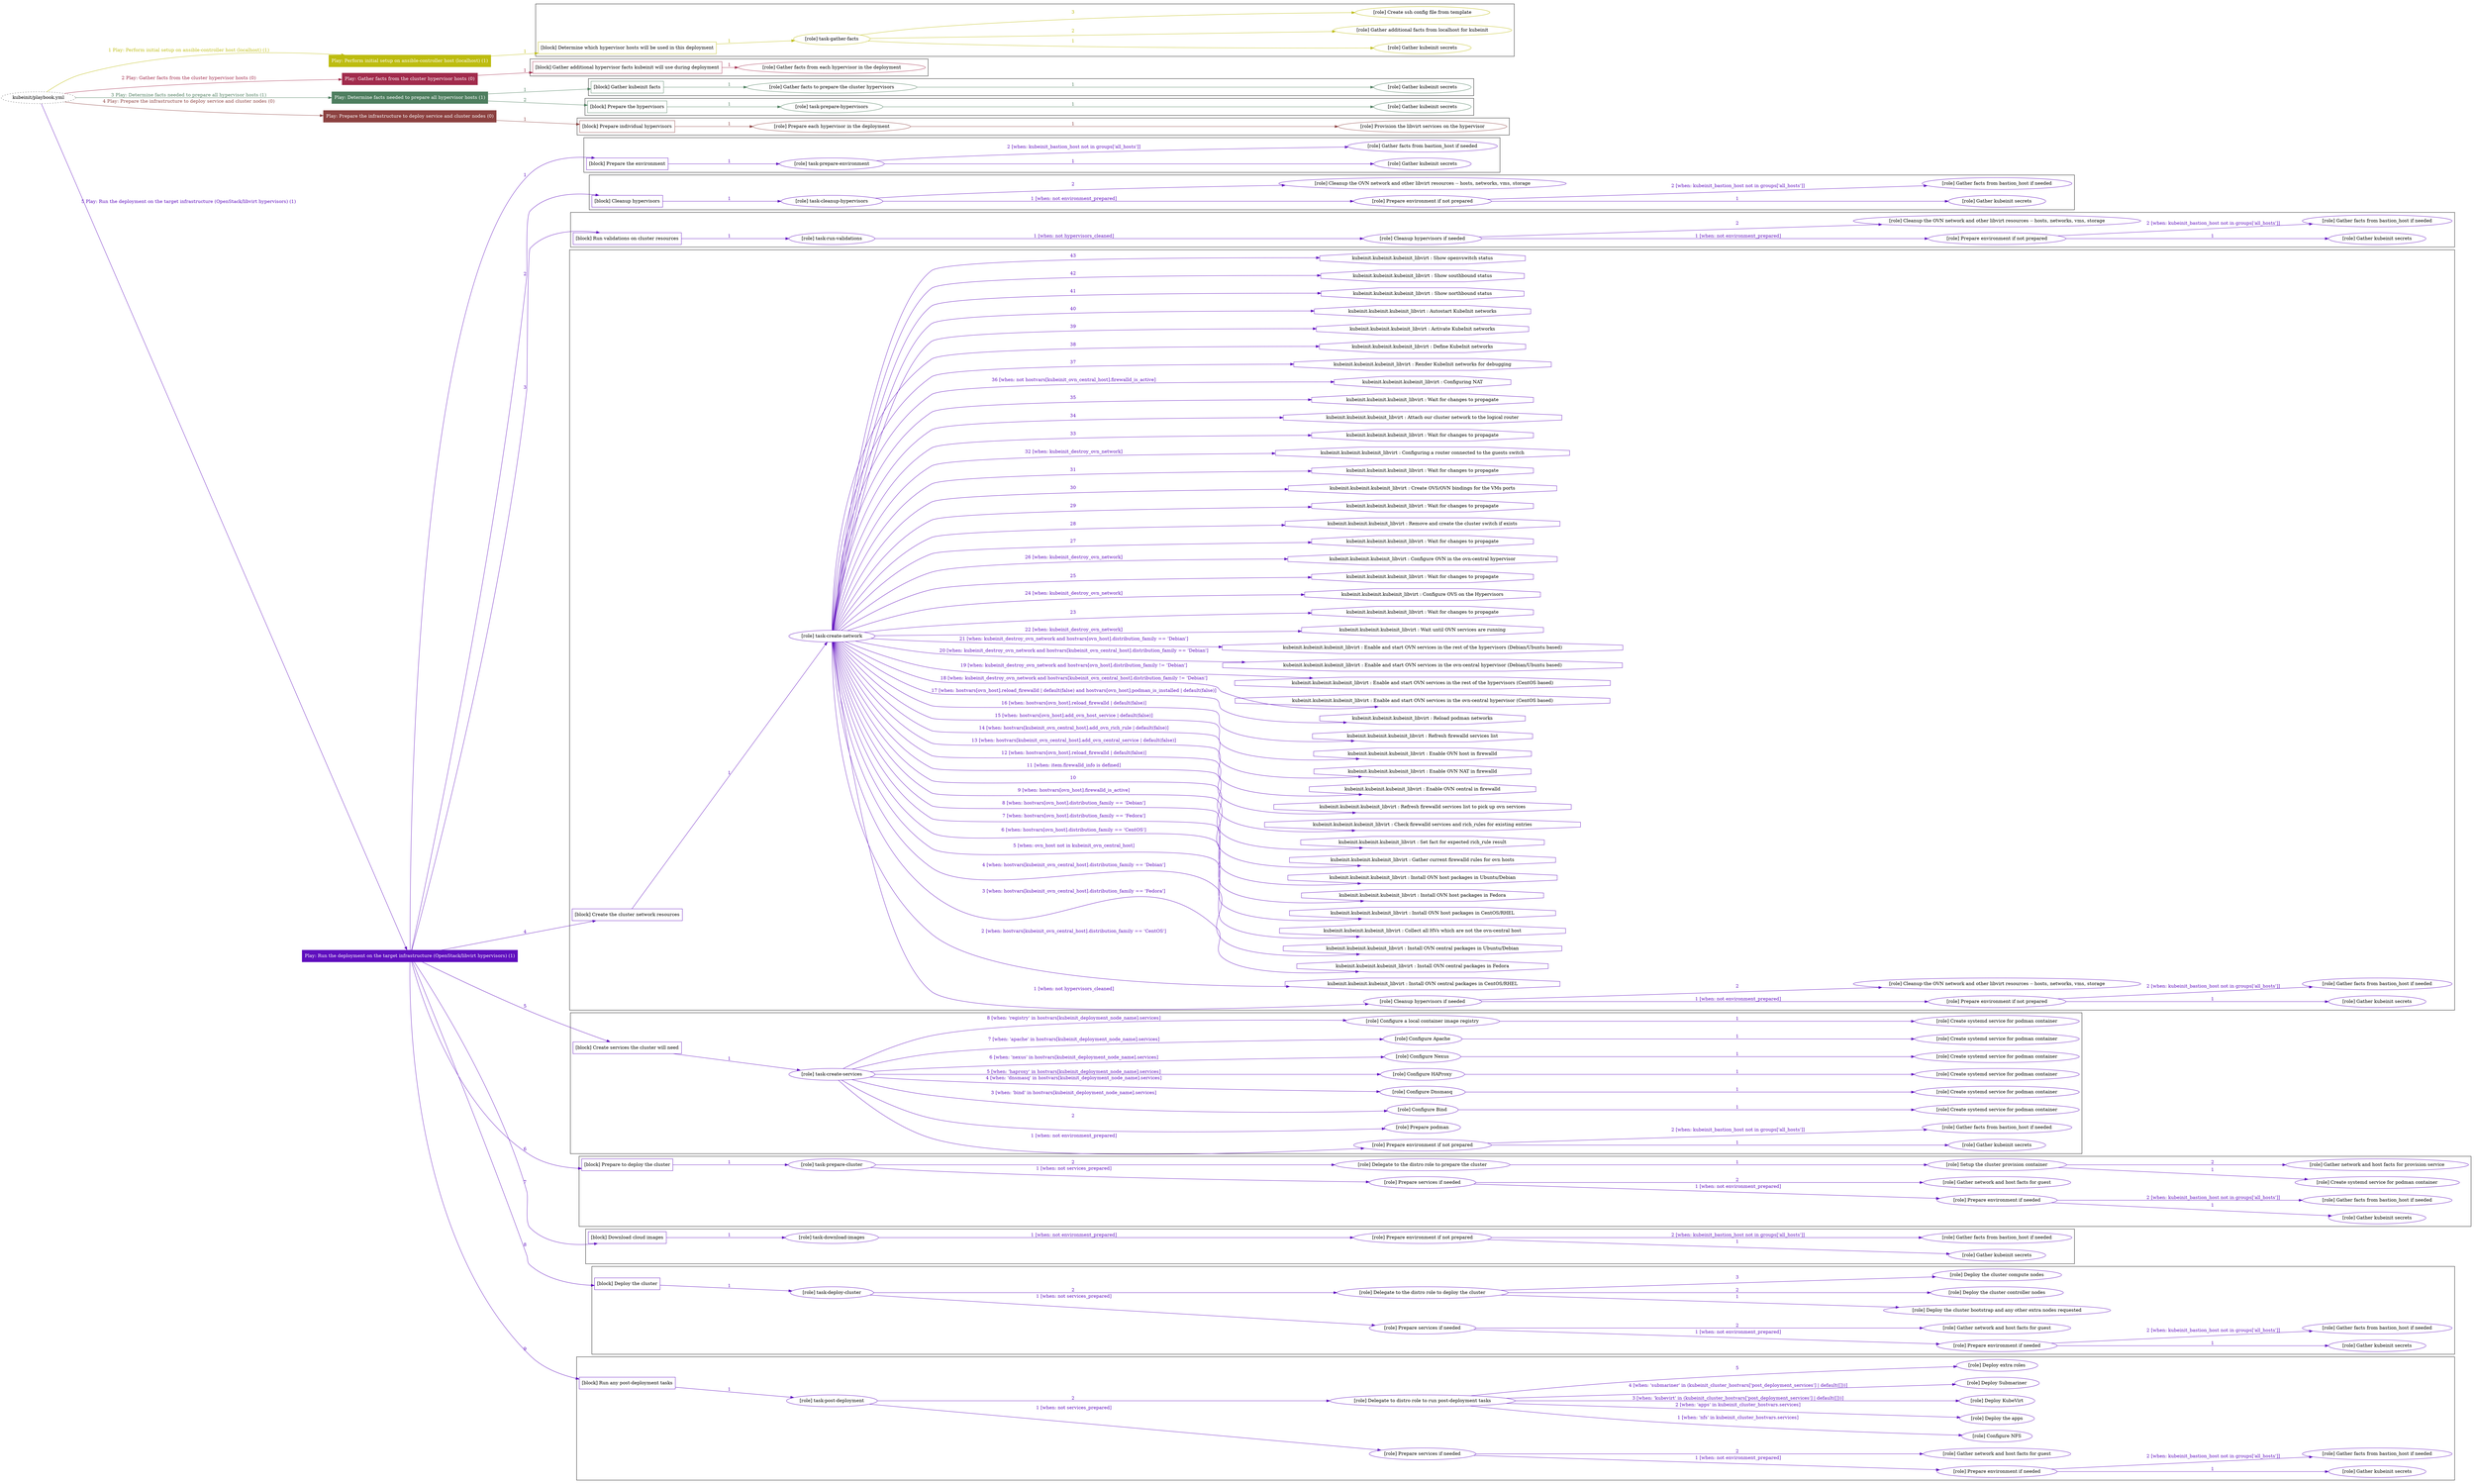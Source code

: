 digraph {
	graph [concentrate=true ordering=in rankdir=LR ratio=fill]
	edge [esep=5 sep=10]
	"kubeinit/playbook.yml" [URL="/home/runner/work/kubeinit/kubeinit/kubeinit/playbook.yml" id=playbook_b75b9db0 style=dotted]
	"kubeinit/playbook.yml" -> play_7f5c7766 [label="1 Play: Perform initial setup on ansible-controller host (localhost) (1)" color="#bdbc0f" fontcolor="#bdbc0f" id=edge_play_7f5c7766 labeltooltip="1 Play: Perform initial setup on ansible-controller host (localhost) (1)" tooltip="1 Play: Perform initial setup on ansible-controller host (localhost) (1)"]
	subgraph "Play: Perform initial setup on ansible-controller host (localhost) (1)" {
		play_7f5c7766 [label="Play: Perform initial setup on ansible-controller host (localhost) (1)" URL="/home/runner/work/kubeinit/kubeinit/kubeinit/playbook.yml" color="#bdbc0f" fontcolor="#ffffff" id=play_7f5c7766 shape=box style=filled tooltip=localhost]
		play_7f5c7766 -> block_0edafcf4 [label=1 color="#bdbc0f" fontcolor="#bdbc0f" id=edge_block_0edafcf4 labeltooltip=1 tooltip=1]
		subgraph cluster_block_0edafcf4 {
			block_0edafcf4 [label="[block] Determine which hypervisor hosts will be used in this deployment" URL="/home/runner/work/kubeinit/kubeinit/kubeinit/playbook.yml" color="#bdbc0f" id=block_0edafcf4 labeltooltip="Determine which hypervisor hosts will be used in this deployment" shape=box tooltip="Determine which hypervisor hosts will be used in this deployment"]
			block_0edafcf4 -> role_dbaf6d46 [label="1 " color="#bdbc0f" fontcolor="#bdbc0f" id=edge_role_dbaf6d46 labeltooltip="1 " tooltip="1 "]
			subgraph "task-gather-facts" {
				role_dbaf6d46 [label="[role] task-gather-facts" URL="/home/runner/work/kubeinit/kubeinit/kubeinit/playbook.yml" color="#bdbc0f" id=role_dbaf6d46 tooltip="task-gather-facts"]
				role_dbaf6d46 -> role_398b958a [label="1 " color="#bdbc0f" fontcolor="#bdbc0f" id=edge_role_398b958a labeltooltip="1 " tooltip="1 "]
				subgraph "Gather kubeinit secrets" {
					role_398b958a [label="[role] Gather kubeinit secrets" URL="/home/runner/.ansible/collections/ansible_collections/kubeinit/kubeinit/roles/kubeinit_prepare/tasks/build_hypervisors_group.yml" color="#bdbc0f" id=role_398b958a tooltip="Gather kubeinit secrets"]
				}
				role_dbaf6d46 -> role_5bff13c0 [label="2 " color="#bdbc0f" fontcolor="#bdbc0f" id=edge_role_5bff13c0 labeltooltip="2 " tooltip="2 "]
				subgraph "Gather additional facts from localhost for kubeinit" {
					role_5bff13c0 [label="[role] Gather additional facts from localhost for kubeinit" URL="/home/runner/.ansible/collections/ansible_collections/kubeinit/kubeinit/roles/kubeinit_prepare/tasks/build_hypervisors_group.yml" color="#bdbc0f" id=role_5bff13c0 tooltip="Gather additional facts from localhost for kubeinit"]
				}
				role_dbaf6d46 -> role_85adaaa4 [label="3 " color="#bdbc0f" fontcolor="#bdbc0f" id=edge_role_85adaaa4 labeltooltip="3 " tooltip="3 "]
				subgraph "Create ssh config file from template" {
					role_85adaaa4 [label="[role] Create ssh config file from template" URL="/home/runner/.ansible/collections/ansible_collections/kubeinit/kubeinit/roles/kubeinit_prepare/tasks/build_hypervisors_group.yml" color="#bdbc0f" id=role_85adaaa4 tooltip="Create ssh config file from template"]
				}
			}
		}
	}
	"kubeinit/playbook.yml" -> play_511396b7 [label="2 Play: Gather facts from the cluster hypervisor hosts (0)" color="#a12b4c" fontcolor="#a12b4c" id=edge_play_511396b7 labeltooltip="2 Play: Gather facts from the cluster hypervisor hosts (0)" tooltip="2 Play: Gather facts from the cluster hypervisor hosts (0)"]
	subgraph "Play: Gather facts from the cluster hypervisor hosts (0)" {
		play_511396b7 [label="Play: Gather facts from the cluster hypervisor hosts (0)" URL="/home/runner/work/kubeinit/kubeinit/kubeinit/playbook.yml" color="#a12b4c" fontcolor="#ffffff" id=play_511396b7 shape=box style=filled tooltip="Play: Gather facts from the cluster hypervisor hosts (0)"]
		play_511396b7 -> block_aec41861 [label=1 color="#a12b4c" fontcolor="#a12b4c" id=edge_block_aec41861 labeltooltip=1 tooltip=1]
		subgraph cluster_block_aec41861 {
			block_aec41861 [label="[block] Gather additional hypervisor facts kubeinit will use during deployment" URL="/home/runner/work/kubeinit/kubeinit/kubeinit/playbook.yml" color="#a12b4c" id=block_aec41861 labeltooltip="Gather additional hypervisor facts kubeinit will use during deployment" shape=box tooltip="Gather additional hypervisor facts kubeinit will use during deployment"]
			block_aec41861 -> role_b4354de9 [label="1 " color="#a12b4c" fontcolor="#a12b4c" id=edge_role_b4354de9 labeltooltip="1 " tooltip="1 "]
			subgraph "Gather facts from each hypervisor in the deployment" {
				role_b4354de9 [label="[role] Gather facts from each hypervisor in the deployment" URL="/home/runner/work/kubeinit/kubeinit/kubeinit/playbook.yml" color="#a12b4c" id=role_b4354de9 tooltip="Gather facts from each hypervisor in the deployment"]
			}
		}
	}
	"kubeinit/playbook.yml" -> play_bb93defd [label="3 Play: Determine facts needed to prepare all hypervisor hosts (1)" color="#4e7e5f" fontcolor="#4e7e5f" id=edge_play_bb93defd labeltooltip="3 Play: Determine facts needed to prepare all hypervisor hosts (1)" tooltip="3 Play: Determine facts needed to prepare all hypervisor hosts (1)"]
	subgraph "Play: Determine facts needed to prepare all hypervisor hosts (1)" {
		play_bb93defd [label="Play: Determine facts needed to prepare all hypervisor hosts (1)" URL="/home/runner/work/kubeinit/kubeinit/kubeinit/playbook.yml" color="#4e7e5f" fontcolor="#ffffff" id=play_bb93defd shape=box style=filled tooltip=localhost]
		play_bb93defd -> block_b6213385 [label=1 color="#4e7e5f" fontcolor="#4e7e5f" id=edge_block_b6213385 labeltooltip=1 tooltip=1]
		subgraph cluster_block_b6213385 {
			block_b6213385 [label="[block] Gather kubeinit facts" URL="/home/runner/work/kubeinit/kubeinit/kubeinit/playbook.yml" color="#4e7e5f" id=block_b6213385 labeltooltip="Gather kubeinit facts" shape=box tooltip="Gather kubeinit facts"]
			block_b6213385 -> role_528299b2 [label="1 " color="#4e7e5f" fontcolor="#4e7e5f" id=edge_role_528299b2 labeltooltip="1 " tooltip="1 "]
			subgraph "Gather facts to prepare the cluster hypervisors" {
				role_528299b2 [label="[role] Gather facts to prepare the cluster hypervisors" URL="/home/runner/work/kubeinit/kubeinit/kubeinit/playbook.yml" color="#4e7e5f" id=role_528299b2 tooltip="Gather facts to prepare the cluster hypervisors"]
				role_528299b2 -> role_14d0af72 [label="1 " color="#4e7e5f" fontcolor="#4e7e5f" id=edge_role_14d0af72 labeltooltip="1 " tooltip="1 "]
				subgraph "Gather kubeinit secrets" {
					role_14d0af72 [label="[role] Gather kubeinit secrets" URL="/home/runner/.ansible/collections/ansible_collections/kubeinit/kubeinit/roles/kubeinit_prepare/tasks/gather_kubeinit_facts.yml" color="#4e7e5f" id=role_14d0af72 tooltip="Gather kubeinit secrets"]
				}
			}
		}
		play_bb93defd -> block_5a4599f1 [label=2 color="#4e7e5f" fontcolor="#4e7e5f" id=edge_block_5a4599f1 labeltooltip=2 tooltip=2]
		subgraph cluster_block_5a4599f1 {
			block_5a4599f1 [label="[block] Prepare the hypervisors" URL="/home/runner/work/kubeinit/kubeinit/kubeinit/playbook.yml" color="#4e7e5f" id=block_5a4599f1 labeltooltip="Prepare the hypervisors" shape=box tooltip="Prepare the hypervisors"]
			block_5a4599f1 -> role_a6935566 [label="1 " color="#4e7e5f" fontcolor="#4e7e5f" id=edge_role_a6935566 labeltooltip="1 " tooltip="1 "]
			subgraph "task-prepare-hypervisors" {
				role_a6935566 [label="[role] task-prepare-hypervisors" URL="/home/runner/work/kubeinit/kubeinit/kubeinit/playbook.yml" color="#4e7e5f" id=role_a6935566 tooltip="task-prepare-hypervisors"]
				role_a6935566 -> role_e0cf8a38 [label="1 " color="#4e7e5f" fontcolor="#4e7e5f" id=edge_role_e0cf8a38 labeltooltip="1 " tooltip="1 "]
				subgraph "Gather kubeinit secrets" {
					role_e0cf8a38 [label="[role] Gather kubeinit secrets" URL="/home/runner/.ansible/collections/ansible_collections/kubeinit/kubeinit/roles/kubeinit_prepare/tasks/gather_kubeinit_facts.yml" color="#4e7e5f" id=role_e0cf8a38 tooltip="Gather kubeinit secrets"]
				}
			}
		}
	}
	"kubeinit/playbook.yml" -> play_9af99233 [label="4 Play: Prepare the infrastructure to deploy service and cluster nodes (0)" color="#8c4140" fontcolor="#8c4140" id=edge_play_9af99233 labeltooltip="4 Play: Prepare the infrastructure to deploy service and cluster nodes (0)" tooltip="4 Play: Prepare the infrastructure to deploy service and cluster nodes (0)"]
	subgraph "Play: Prepare the infrastructure to deploy service and cluster nodes (0)" {
		play_9af99233 [label="Play: Prepare the infrastructure to deploy service and cluster nodes (0)" URL="/home/runner/work/kubeinit/kubeinit/kubeinit/playbook.yml" color="#8c4140" fontcolor="#ffffff" id=play_9af99233 shape=box style=filled tooltip="Play: Prepare the infrastructure to deploy service and cluster nodes (0)"]
		play_9af99233 -> block_1375854a [label=1 color="#8c4140" fontcolor="#8c4140" id=edge_block_1375854a labeltooltip=1 tooltip=1]
		subgraph cluster_block_1375854a {
			block_1375854a [label="[block] Prepare individual hypervisors" URL="/home/runner/work/kubeinit/kubeinit/kubeinit/playbook.yml" color="#8c4140" id=block_1375854a labeltooltip="Prepare individual hypervisors" shape=box tooltip="Prepare individual hypervisors"]
			block_1375854a -> role_34333cbb [label="1 " color="#8c4140" fontcolor="#8c4140" id=edge_role_34333cbb labeltooltip="1 " tooltip="1 "]
			subgraph "Prepare each hypervisor in the deployment" {
				role_34333cbb [label="[role] Prepare each hypervisor in the deployment" URL="/home/runner/work/kubeinit/kubeinit/kubeinit/playbook.yml" color="#8c4140" id=role_34333cbb tooltip="Prepare each hypervisor in the deployment"]
				role_34333cbb -> role_1687d369 [label="1 " color="#8c4140" fontcolor="#8c4140" id=edge_role_1687d369 labeltooltip="1 " tooltip="1 "]
				subgraph "Provision the libvirt services on the hypervisor" {
					role_1687d369 [label="[role] Provision the libvirt services on the hypervisor" URL="/home/runner/.ansible/collections/ansible_collections/kubeinit/kubeinit/roles/kubeinit_prepare/tasks/prepare_hypervisor.yml" color="#8c4140" id=role_1687d369 tooltip="Provision the libvirt services on the hypervisor"]
				}
			}
		}
	}
	"kubeinit/playbook.yml" -> play_cebb5a2f [label="5 Play: Run the deployment on the target infrastructure (OpenStack/libvirt hypervisors) (1)" color="#5f0ebe" fontcolor="#5f0ebe" id=edge_play_cebb5a2f labeltooltip="5 Play: Run the deployment on the target infrastructure (OpenStack/libvirt hypervisors) (1)" tooltip="5 Play: Run the deployment on the target infrastructure (OpenStack/libvirt hypervisors) (1)"]
	subgraph "Play: Run the deployment on the target infrastructure (OpenStack/libvirt hypervisors) (1)" {
		play_cebb5a2f [label="Play: Run the deployment on the target infrastructure (OpenStack/libvirt hypervisors) (1)" URL="/home/runner/work/kubeinit/kubeinit/kubeinit/playbook.yml" color="#5f0ebe" fontcolor="#ffffff" id=play_cebb5a2f shape=box style=filled tooltip=localhost]
		play_cebb5a2f -> block_adfea9e7 [label=1 color="#5f0ebe" fontcolor="#5f0ebe" id=edge_block_adfea9e7 labeltooltip=1 tooltip=1]
		subgraph cluster_block_adfea9e7 {
			block_adfea9e7 [label="[block] Prepare the environment" URL="/home/runner/work/kubeinit/kubeinit/kubeinit/playbook.yml" color="#5f0ebe" id=block_adfea9e7 labeltooltip="Prepare the environment" shape=box tooltip="Prepare the environment"]
			block_adfea9e7 -> role_820bdc21 [label="1 " color="#5f0ebe" fontcolor="#5f0ebe" id=edge_role_820bdc21 labeltooltip="1 " tooltip="1 "]
			subgraph "task-prepare-environment" {
				role_820bdc21 [label="[role] task-prepare-environment" URL="/home/runner/work/kubeinit/kubeinit/kubeinit/playbook.yml" color="#5f0ebe" id=role_820bdc21 tooltip="task-prepare-environment"]
				role_820bdc21 -> role_76d18f6b [label="1 " color="#5f0ebe" fontcolor="#5f0ebe" id=edge_role_76d18f6b labeltooltip="1 " tooltip="1 "]
				subgraph "Gather kubeinit secrets" {
					role_76d18f6b [label="[role] Gather kubeinit secrets" URL="/home/runner/.ansible/collections/ansible_collections/kubeinit/kubeinit/roles/kubeinit_prepare/tasks/gather_kubeinit_facts.yml" color="#5f0ebe" id=role_76d18f6b tooltip="Gather kubeinit secrets"]
				}
				role_820bdc21 -> role_8022d3c0 [label="2 [when: kubeinit_bastion_host not in groups['all_hosts']]" color="#5f0ebe" fontcolor="#5f0ebe" id=edge_role_8022d3c0 labeltooltip="2 [when: kubeinit_bastion_host not in groups['all_hosts']]" tooltip="2 [when: kubeinit_bastion_host not in groups['all_hosts']]"]
				subgraph "Gather facts from bastion_host if needed" {
					role_8022d3c0 [label="[role] Gather facts from bastion_host if needed" URL="/home/runner/.ansible/collections/ansible_collections/kubeinit/kubeinit/roles/kubeinit_prepare/tasks/main.yml" color="#5f0ebe" id=role_8022d3c0 tooltip="Gather facts from bastion_host if needed"]
				}
			}
		}
		play_cebb5a2f -> block_15c5b58a [label=2 color="#5f0ebe" fontcolor="#5f0ebe" id=edge_block_15c5b58a labeltooltip=2 tooltip=2]
		subgraph cluster_block_15c5b58a {
			block_15c5b58a [label="[block] Cleanup hypervisors" URL="/home/runner/work/kubeinit/kubeinit/kubeinit/playbook.yml" color="#5f0ebe" id=block_15c5b58a labeltooltip="Cleanup hypervisors" shape=box tooltip="Cleanup hypervisors"]
			block_15c5b58a -> role_a7bc8bea [label="1 " color="#5f0ebe" fontcolor="#5f0ebe" id=edge_role_a7bc8bea labeltooltip="1 " tooltip="1 "]
			subgraph "task-cleanup-hypervisors" {
				role_a7bc8bea [label="[role] task-cleanup-hypervisors" URL="/home/runner/work/kubeinit/kubeinit/kubeinit/playbook.yml" color="#5f0ebe" id=role_a7bc8bea tooltip="task-cleanup-hypervisors"]
				role_a7bc8bea -> role_d11cfd19 [label="1 [when: not environment_prepared]" color="#5f0ebe" fontcolor="#5f0ebe" id=edge_role_d11cfd19 labeltooltip="1 [when: not environment_prepared]" tooltip="1 [when: not environment_prepared]"]
				subgraph "Prepare environment if not prepared" {
					role_d11cfd19 [label="[role] Prepare environment if not prepared" URL="/home/runner/.ansible/collections/ansible_collections/kubeinit/kubeinit/roles/kubeinit_libvirt/tasks/cleanup_hypervisors.yml" color="#5f0ebe" id=role_d11cfd19 tooltip="Prepare environment if not prepared"]
					role_d11cfd19 -> role_b02f10fb [label="1 " color="#5f0ebe" fontcolor="#5f0ebe" id=edge_role_b02f10fb labeltooltip="1 " tooltip="1 "]
					subgraph "Gather kubeinit secrets" {
						role_b02f10fb [label="[role] Gather kubeinit secrets" URL="/home/runner/.ansible/collections/ansible_collections/kubeinit/kubeinit/roles/kubeinit_prepare/tasks/gather_kubeinit_facts.yml" color="#5f0ebe" id=role_b02f10fb tooltip="Gather kubeinit secrets"]
					}
					role_d11cfd19 -> role_da8c2bd8 [label="2 [when: kubeinit_bastion_host not in groups['all_hosts']]" color="#5f0ebe" fontcolor="#5f0ebe" id=edge_role_da8c2bd8 labeltooltip="2 [when: kubeinit_bastion_host not in groups['all_hosts']]" tooltip="2 [when: kubeinit_bastion_host not in groups['all_hosts']]"]
					subgraph "Gather facts from bastion_host if needed" {
						role_da8c2bd8 [label="[role] Gather facts from bastion_host if needed" URL="/home/runner/.ansible/collections/ansible_collections/kubeinit/kubeinit/roles/kubeinit_prepare/tasks/main.yml" color="#5f0ebe" id=role_da8c2bd8 tooltip="Gather facts from bastion_host if needed"]
					}
				}
				role_a7bc8bea -> role_5872f028 [label="2 " color="#5f0ebe" fontcolor="#5f0ebe" id=edge_role_5872f028 labeltooltip="2 " tooltip="2 "]
				subgraph "Cleanup the OVN network and other libvirt resources -- hosts, networks, vms, storage" {
					role_5872f028 [label="[role] Cleanup the OVN network and other libvirt resources -- hosts, networks, vms, storage" URL="/home/runner/.ansible/collections/ansible_collections/kubeinit/kubeinit/roles/kubeinit_libvirt/tasks/cleanup_hypervisors.yml" color="#5f0ebe" id=role_5872f028 tooltip="Cleanup the OVN network and other libvirt resources -- hosts, networks, vms, storage"]
				}
			}
		}
		play_cebb5a2f -> block_f52f1783 [label=3 color="#5f0ebe" fontcolor="#5f0ebe" id=edge_block_f52f1783 labeltooltip=3 tooltip=3]
		subgraph cluster_block_f52f1783 {
			block_f52f1783 [label="[block] Run validations on cluster resources" URL="/home/runner/work/kubeinit/kubeinit/kubeinit/playbook.yml" color="#5f0ebe" id=block_f52f1783 labeltooltip="Run validations on cluster resources" shape=box tooltip="Run validations on cluster resources"]
			block_f52f1783 -> role_a9c8901e [label="1 " color="#5f0ebe" fontcolor="#5f0ebe" id=edge_role_a9c8901e labeltooltip="1 " tooltip="1 "]
			subgraph "task-run-validations" {
				role_a9c8901e [label="[role] task-run-validations" URL="/home/runner/work/kubeinit/kubeinit/kubeinit/playbook.yml" color="#5f0ebe" id=role_a9c8901e tooltip="task-run-validations"]
				role_a9c8901e -> role_c28be881 [label="1 [when: not hypervisors_cleaned]" color="#5f0ebe" fontcolor="#5f0ebe" id=edge_role_c28be881 labeltooltip="1 [when: not hypervisors_cleaned]" tooltip="1 [when: not hypervisors_cleaned]"]
				subgraph "Cleanup hypervisors if needed" {
					role_c28be881 [label="[role] Cleanup hypervisors if needed" URL="/home/runner/.ansible/collections/ansible_collections/kubeinit/kubeinit/roles/kubeinit_validations/tasks/main.yml" color="#5f0ebe" id=role_c28be881 tooltip="Cleanup hypervisors if needed"]
					role_c28be881 -> role_bdaff4dc [label="1 [when: not environment_prepared]" color="#5f0ebe" fontcolor="#5f0ebe" id=edge_role_bdaff4dc labeltooltip="1 [when: not environment_prepared]" tooltip="1 [when: not environment_prepared]"]
					subgraph "Prepare environment if not prepared" {
						role_bdaff4dc [label="[role] Prepare environment if not prepared" URL="/home/runner/.ansible/collections/ansible_collections/kubeinit/kubeinit/roles/kubeinit_libvirt/tasks/cleanup_hypervisors.yml" color="#5f0ebe" id=role_bdaff4dc tooltip="Prepare environment if not prepared"]
						role_bdaff4dc -> role_82815edc [label="1 " color="#5f0ebe" fontcolor="#5f0ebe" id=edge_role_82815edc labeltooltip="1 " tooltip="1 "]
						subgraph "Gather kubeinit secrets" {
							role_82815edc [label="[role] Gather kubeinit secrets" URL="/home/runner/.ansible/collections/ansible_collections/kubeinit/kubeinit/roles/kubeinit_prepare/tasks/gather_kubeinit_facts.yml" color="#5f0ebe" id=role_82815edc tooltip="Gather kubeinit secrets"]
						}
						role_bdaff4dc -> role_b61b545f [label="2 [when: kubeinit_bastion_host not in groups['all_hosts']]" color="#5f0ebe" fontcolor="#5f0ebe" id=edge_role_b61b545f labeltooltip="2 [when: kubeinit_bastion_host not in groups['all_hosts']]" tooltip="2 [when: kubeinit_bastion_host not in groups['all_hosts']]"]
						subgraph "Gather facts from bastion_host if needed" {
							role_b61b545f [label="[role] Gather facts from bastion_host if needed" URL="/home/runner/.ansible/collections/ansible_collections/kubeinit/kubeinit/roles/kubeinit_prepare/tasks/main.yml" color="#5f0ebe" id=role_b61b545f tooltip="Gather facts from bastion_host if needed"]
						}
					}
					role_c28be881 -> role_4bcd6420 [label="2 " color="#5f0ebe" fontcolor="#5f0ebe" id=edge_role_4bcd6420 labeltooltip="2 " tooltip="2 "]
					subgraph "Cleanup the OVN network and other libvirt resources -- hosts, networks, vms, storage" {
						role_4bcd6420 [label="[role] Cleanup the OVN network and other libvirt resources -- hosts, networks, vms, storage" URL="/home/runner/.ansible/collections/ansible_collections/kubeinit/kubeinit/roles/kubeinit_libvirt/tasks/cleanup_hypervisors.yml" color="#5f0ebe" id=role_4bcd6420 tooltip="Cleanup the OVN network and other libvirt resources -- hosts, networks, vms, storage"]
					}
				}
			}
		}
		play_cebb5a2f -> block_767085d3 [label=4 color="#5f0ebe" fontcolor="#5f0ebe" id=edge_block_767085d3 labeltooltip=4 tooltip=4]
		subgraph cluster_block_767085d3 {
			block_767085d3 [label="[block] Create the cluster network resources" URL="/home/runner/work/kubeinit/kubeinit/kubeinit/playbook.yml" color="#5f0ebe" id=block_767085d3 labeltooltip="Create the cluster network resources" shape=box tooltip="Create the cluster network resources"]
			block_767085d3 -> role_7fc0cccb [label="1 " color="#5f0ebe" fontcolor="#5f0ebe" id=edge_role_7fc0cccb labeltooltip="1 " tooltip="1 "]
			subgraph "task-create-network" {
				role_7fc0cccb [label="[role] task-create-network" URL="/home/runner/work/kubeinit/kubeinit/kubeinit/playbook.yml" color="#5f0ebe" id=role_7fc0cccb tooltip="task-create-network"]
				role_7fc0cccb -> role_bedd209d [label="1 [when: not hypervisors_cleaned]" color="#5f0ebe" fontcolor="#5f0ebe" id=edge_role_bedd209d labeltooltip="1 [when: not hypervisors_cleaned]" tooltip="1 [when: not hypervisors_cleaned]"]
				subgraph "Cleanup hypervisors if needed" {
					role_bedd209d [label="[role] Cleanup hypervisors if needed" URL="/home/runner/.ansible/collections/ansible_collections/kubeinit/kubeinit/roles/kubeinit_libvirt/tasks/create_network.yml" color="#5f0ebe" id=role_bedd209d tooltip="Cleanup hypervisors if needed"]
					role_bedd209d -> role_fbb98712 [label="1 [when: not environment_prepared]" color="#5f0ebe" fontcolor="#5f0ebe" id=edge_role_fbb98712 labeltooltip="1 [when: not environment_prepared]" tooltip="1 [when: not environment_prepared]"]
					subgraph "Prepare environment if not prepared" {
						role_fbb98712 [label="[role] Prepare environment if not prepared" URL="/home/runner/.ansible/collections/ansible_collections/kubeinit/kubeinit/roles/kubeinit_libvirt/tasks/cleanup_hypervisors.yml" color="#5f0ebe" id=role_fbb98712 tooltip="Prepare environment if not prepared"]
						role_fbb98712 -> role_964b3c96 [label="1 " color="#5f0ebe" fontcolor="#5f0ebe" id=edge_role_964b3c96 labeltooltip="1 " tooltip="1 "]
						subgraph "Gather kubeinit secrets" {
							role_964b3c96 [label="[role] Gather kubeinit secrets" URL="/home/runner/.ansible/collections/ansible_collections/kubeinit/kubeinit/roles/kubeinit_prepare/tasks/gather_kubeinit_facts.yml" color="#5f0ebe" id=role_964b3c96 tooltip="Gather kubeinit secrets"]
						}
						role_fbb98712 -> role_8a3d7b2e [label="2 [when: kubeinit_bastion_host not in groups['all_hosts']]" color="#5f0ebe" fontcolor="#5f0ebe" id=edge_role_8a3d7b2e labeltooltip="2 [when: kubeinit_bastion_host not in groups['all_hosts']]" tooltip="2 [when: kubeinit_bastion_host not in groups['all_hosts']]"]
						subgraph "Gather facts from bastion_host if needed" {
							role_8a3d7b2e [label="[role] Gather facts from bastion_host if needed" URL="/home/runner/.ansible/collections/ansible_collections/kubeinit/kubeinit/roles/kubeinit_prepare/tasks/main.yml" color="#5f0ebe" id=role_8a3d7b2e tooltip="Gather facts from bastion_host if needed"]
						}
					}
					role_bedd209d -> role_ddcb6073 [label="2 " color="#5f0ebe" fontcolor="#5f0ebe" id=edge_role_ddcb6073 labeltooltip="2 " tooltip="2 "]
					subgraph "Cleanup the OVN network and other libvirt resources -- hosts, networks, vms, storage" {
						role_ddcb6073 [label="[role] Cleanup the OVN network and other libvirt resources -- hosts, networks, vms, storage" URL="/home/runner/.ansible/collections/ansible_collections/kubeinit/kubeinit/roles/kubeinit_libvirt/tasks/cleanup_hypervisors.yml" color="#5f0ebe" id=role_ddcb6073 tooltip="Cleanup the OVN network and other libvirt resources -- hosts, networks, vms, storage"]
					}
				}
				task_619d8e58 [label="kubeinit.kubeinit.kubeinit_libvirt : Install OVN central packages in CentOS/RHEL" URL="/home/runner/.ansible/collections/ansible_collections/kubeinit/kubeinit/roles/kubeinit_libvirt/tasks/create_network.yml" color="#5f0ebe" id=task_619d8e58 shape=octagon tooltip="kubeinit.kubeinit.kubeinit_libvirt : Install OVN central packages in CentOS/RHEL"]
				role_7fc0cccb -> task_619d8e58 [label="2 [when: hostvars[kubeinit_ovn_central_host].distribution_family == 'CentOS']" color="#5f0ebe" fontcolor="#5f0ebe" id=edge_task_619d8e58 labeltooltip="2 [when: hostvars[kubeinit_ovn_central_host].distribution_family == 'CentOS']" tooltip="2 [when: hostvars[kubeinit_ovn_central_host].distribution_family == 'CentOS']"]
				task_0f4547fc [label="kubeinit.kubeinit.kubeinit_libvirt : Install OVN central packages in Fedora" URL="/home/runner/.ansible/collections/ansible_collections/kubeinit/kubeinit/roles/kubeinit_libvirt/tasks/create_network.yml" color="#5f0ebe" id=task_0f4547fc shape=octagon tooltip="kubeinit.kubeinit.kubeinit_libvirt : Install OVN central packages in Fedora"]
				role_7fc0cccb -> task_0f4547fc [label="3 [when: hostvars[kubeinit_ovn_central_host].distribution_family == 'Fedora']" color="#5f0ebe" fontcolor="#5f0ebe" id=edge_task_0f4547fc labeltooltip="3 [when: hostvars[kubeinit_ovn_central_host].distribution_family == 'Fedora']" tooltip="3 [when: hostvars[kubeinit_ovn_central_host].distribution_family == 'Fedora']"]
				task_7598ec80 [label="kubeinit.kubeinit.kubeinit_libvirt : Install OVN central packages in Ubuntu/Debian" URL="/home/runner/.ansible/collections/ansible_collections/kubeinit/kubeinit/roles/kubeinit_libvirt/tasks/create_network.yml" color="#5f0ebe" id=task_7598ec80 shape=octagon tooltip="kubeinit.kubeinit.kubeinit_libvirt : Install OVN central packages in Ubuntu/Debian"]
				role_7fc0cccb -> task_7598ec80 [label="4 [when: hostvars[kubeinit_ovn_central_host].distribution_family == 'Debian']" color="#5f0ebe" fontcolor="#5f0ebe" id=edge_task_7598ec80 labeltooltip="4 [when: hostvars[kubeinit_ovn_central_host].distribution_family == 'Debian']" tooltip="4 [when: hostvars[kubeinit_ovn_central_host].distribution_family == 'Debian']"]
				task_62aba0dc [label="kubeinit.kubeinit.kubeinit_libvirt : Collect all HVs which are not the ovn-central host" URL="/home/runner/.ansible/collections/ansible_collections/kubeinit/kubeinit/roles/kubeinit_libvirt/tasks/create_network.yml" color="#5f0ebe" id=task_62aba0dc shape=octagon tooltip="kubeinit.kubeinit.kubeinit_libvirt : Collect all HVs which are not the ovn-central host"]
				role_7fc0cccb -> task_62aba0dc [label="5 [when: ovn_host not in kubeinit_ovn_central_host]" color="#5f0ebe" fontcolor="#5f0ebe" id=edge_task_62aba0dc labeltooltip="5 [when: ovn_host not in kubeinit_ovn_central_host]" tooltip="5 [when: ovn_host not in kubeinit_ovn_central_host]"]
				task_c3469c77 [label="kubeinit.kubeinit.kubeinit_libvirt : Install OVN host packages in CentOS/RHEL" URL="/home/runner/.ansible/collections/ansible_collections/kubeinit/kubeinit/roles/kubeinit_libvirt/tasks/create_network.yml" color="#5f0ebe" id=task_c3469c77 shape=octagon tooltip="kubeinit.kubeinit.kubeinit_libvirt : Install OVN host packages in CentOS/RHEL"]
				role_7fc0cccb -> task_c3469c77 [label="6 [when: hostvars[ovn_host].distribution_family == 'CentOS']" color="#5f0ebe" fontcolor="#5f0ebe" id=edge_task_c3469c77 labeltooltip="6 [when: hostvars[ovn_host].distribution_family == 'CentOS']" tooltip="6 [when: hostvars[ovn_host].distribution_family == 'CentOS']"]
				task_383cf270 [label="kubeinit.kubeinit.kubeinit_libvirt : Install OVN host packages in Fedora" URL="/home/runner/.ansible/collections/ansible_collections/kubeinit/kubeinit/roles/kubeinit_libvirt/tasks/create_network.yml" color="#5f0ebe" id=task_383cf270 shape=octagon tooltip="kubeinit.kubeinit.kubeinit_libvirt : Install OVN host packages in Fedora"]
				role_7fc0cccb -> task_383cf270 [label="7 [when: hostvars[ovn_host].distribution_family == 'Fedora']" color="#5f0ebe" fontcolor="#5f0ebe" id=edge_task_383cf270 labeltooltip="7 [when: hostvars[ovn_host].distribution_family == 'Fedora']" tooltip="7 [when: hostvars[ovn_host].distribution_family == 'Fedora']"]
				task_65ae3804 [label="kubeinit.kubeinit.kubeinit_libvirt : Install OVN host packages in Ubuntu/Debian" URL="/home/runner/.ansible/collections/ansible_collections/kubeinit/kubeinit/roles/kubeinit_libvirt/tasks/create_network.yml" color="#5f0ebe" id=task_65ae3804 shape=octagon tooltip="kubeinit.kubeinit.kubeinit_libvirt : Install OVN host packages in Ubuntu/Debian"]
				role_7fc0cccb -> task_65ae3804 [label="8 [when: hostvars[ovn_host].distribution_family == 'Debian']" color="#5f0ebe" fontcolor="#5f0ebe" id=edge_task_65ae3804 labeltooltip="8 [when: hostvars[ovn_host].distribution_family == 'Debian']" tooltip="8 [when: hostvars[ovn_host].distribution_family == 'Debian']"]
				task_44f42f4b [label="kubeinit.kubeinit.kubeinit_libvirt : Gather current firewalld rules for ovn hosts" URL="/home/runner/.ansible/collections/ansible_collections/kubeinit/kubeinit/roles/kubeinit_libvirt/tasks/create_network.yml" color="#5f0ebe" id=task_44f42f4b shape=octagon tooltip="kubeinit.kubeinit.kubeinit_libvirt : Gather current firewalld rules for ovn hosts"]
				role_7fc0cccb -> task_44f42f4b [label="9 [when: hostvars[ovn_host].firewalld_is_active]" color="#5f0ebe" fontcolor="#5f0ebe" id=edge_task_44f42f4b labeltooltip="9 [when: hostvars[ovn_host].firewalld_is_active]" tooltip="9 [when: hostvars[ovn_host].firewalld_is_active]"]
				task_7155afff [label="kubeinit.kubeinit.kubeinit_libvirt : Set fact for expected rich_rule result" URL="/home/runner/.ansible/collections/ansible_collections/kubeinit/kubeinit/roles/kubeinit_libvirt/tasks/create_network.yml" color="#5f0ebe" id=task_7155afff shape=octagon tooltip="kubeinit.kubeinit.kubeinit_libvirt : Set fact for expected rich_rule result"]
				role_7fc0cccb -> task_7155afff [label="10 " color="#5f0ebe" fontcolor="#5f0ebe" id=edge_task_7155afff labeltooltip="10 " tooltip="10 "]
				task_a011b73d [label="kubeinit.kubeinit.kubeinit_libvirt : Check firewalld services and rich_rules for existing entries" URL="/home/runner/.ansible/collections/ansible_collections/kubeinit/kubeinit/roles/kubeinit_libvirt/tasks/create_network.yml" color="#5f0ebe" id=task_a011b73d shape=octagon tooltip="kubeinit.kubeinit.kubeinit_libvirt : Check firewalld services and rich_rules for existing entries"]
				role_7fc0cccb -> task_a011b73d [label="11 [when: item.firewalld_info is defined]" color="#5f0ebe" fontcolor="#5f0ebe" id=edge_task_a011b73d labeltooltip="11 [when: item.firewalld_info is defined]" tooltip="11 [when: item.firewalld_info is defined]"]
				task_04516fc1 [label="kubeinit.kubeinit.kubeinit_libvirt : Refresh firewalld services list to pick up ovn services" URL="/home/runner/.ansible/collections/ansible_collections/kubeinit/kubeinit/roles/kubeinit_libvirt/tasks/create_network.yml" color="#5f0ebe" id=task_04516fc1 shape=octagon tooltip="kubeinit.kubeinit.kubeinit_libvirt : Refresh firewalld services list to pick up ovn services"]
				role_7fc0cccb -> task_04516fc1 [label="12 [when: hostvars[ovn_host].reload_firewalld | default(false)]" color="#5f0ebe" fontcolor="#5f0ebe" id=edge_task_04516fc1 labeltooltip="12 [when: hostvars[ovn_host].reload_firewalld | default(false)]" tooltip="12 [when: hostvars[ovn_host].reload_firewalld | default(false)]"]
				task_9ee4d505 [label="kubeinit.kubeinit.kubeinit_libvirt : Enable OVN central in firewalld" URL="/home/runner/.ansible/collections/ansible_collections/kubeinit/kubeinit/roles/kubeinit_libvirt/tasks/create_network.yml" color="#5f0ebe" id=task_9ee4d505 shape=octagon tooltip="kubeinit.kubeinit.kubeinit_libvirt : Enable OVN central in firewalld"]
				role_7fc0cccb -> task_9ee4d505 [label="13 [when: hostvars[kubeinit_ovn_central_host].add_ovn_central_service | default(false)]" color="#5f0ebe" fontcolor="#5f0ebe" id=edge_task_9ee4d505 labeltooltip="13 [when: hostvars[kubeinit_ovn_central_host].add_ovn_central_service | default(false)]" tooltip="13 [when: hostvars[kubeinit_ovn_central_host].add_ovn_central_service | default(false)]"]
				task_fb671c85 [label="kubeinit.kubeinit.kubeinit_libvirt : Enable OVN NAT in firewalld" URL="/home/runner/.ansible/collections/ansible_collections/kubeinit/kubeinit/roles/kubeinit_libvirt/tasks/create_network.yml" color="#5f0ebe" id=task_fb671c85 shape=octagon tooltip="kubeinit.kubeinit.kubeinit_libvirt : Enable OVN NAT in firewalld"]
				role_7fc0cccb -> task_fb671c85 [label="14 [when: hostvars[kubeinit_ovn_central_host].add_ovn_rich_rule | default(false)]" color="#5f0ebe" fontcolor="#5f0ebe" id=edge_task_fb671c85 labeltooltip="14 [when: hostvars[kubeinit_ovn_central_host].add_ovn_rich_rule | default(false)]" tooltip="14 [when: hostvars[kubeinit_ovn_central_host].add_ovn_rich_rule | default(false)]"]
				task_b06f1abb [label="kubeinit.kubeinit.kubeinit_libvirt : Enable OVN host in firewalld" URL="/home/runner/.ansible/collections/ansible_collections/kubeinit/kubeinit/roles/kubeinit_libvirt/tasks/create_network.yml" color="#5f0ebe" id=task_b06f1abb shape=octagon tooltip="kubeinit.kubeinit.kubeinit_libvirt : Enable OVN host in firewalld"]
				role_7fc0cccb -> task_b06f1abb [label="15 [when: hostvars[ovn_host].add_ovn_host_service | default(false)]" color="#5f0ebe" fontcolor="#5f0ebe" id=edge_task_b06f1abb labeltooltip="15 [when: hostvars[ovn_host].add_ovn_host_service | default(false)]" tooltip="15 [when: hostvars[ovn_host].add_ovn_host_service | default(false)]"]
				task_18236595 [label="kubeinit.kubeinit.kubeinit_libvirt : Refresh firewalld services list" URL="/home/runner/.ansible/collections/ansible_collections/kubeinit/kubeinit/roles/kubeinit_libvirt/tasks/create_network.yml" color="#5f0ebe" id=task_18236595 shape=octagon tooltip="kubeinit.kubeinit.kubeinit_libvirt : Refresh firewalld services list"]
				role_7fc0cccb -> task_18236595 [label="16 [when: hostvars[ovn_host].reload_firewalld | default(false)]" color="#5f0ebe" fontcolor="#5f0ebe" id=edge_task_18236595 labeltooltip="16 [when: hostvars[ovn_host].reload_firewalld | default(false)]" tooltip="16 [when: hostvars[ovn_host].reload_firewalld | default(false)]"]
				task_af9b8058 [label="kubeinit.kubeinit.kubeinit_libvirt : Reload podman networks" URL="/home/runner/.ansible/collections/ansible_collections/kubeinit/kubeinit/roles/kubeinit_libvirt/tasks/create_network.yml" color="#5f0ebe" id=task_af9b8058 shape=octagon tooltip="kubeinit.kubeinit.kubeinit_libvirt : Reload podman networks"]
				role_7fc0cccb -> task_af9b8058 [label="17 [when: hostvars[ovn_host].reload_firewalld | default(false) and hostvars[ovn_host].podman_is_installed | default(false)]" color="#5f0ebe" fontcolor="#5f0ebe" id=edge_task_af9b8058 labeltooltip="17 [when: hostvars[ovn_host].reload_firewalld | default(false) and hostvars[ovn_host].podman_is_installed | default(false)]" tooltip="17 [when: hostvars[ovn_host].reload_firewalld | default(false) and hostvars[ovn_host].podman_is_installed | default(false)]"]
				task_a93858d1 [label="kubeinit.kubeinit.kubeinit_libvirt : Enable and start OVN services in the ovn-central hypervisor (CentOS based)" URL="/home/runner/.ansible/collections/ansible_collections/kubeinit/kubeinit/roles/kubeinit_libvirt/tasks/create_network.yml" color="#5f0ebe" id=task_a93858d1 shape=octagon tooltip="kubeinit.kubeinit.kubeinit_libvirt : Enable and start OVN services in the ovn-central hypervisor (CentOS based)"]
				role_7fc0cccb -> task_a93858d1 [label="18 [when: kubeinit_destroy_ovn_network and hostvars[kubeinit_ovn_central_host].distribution_family != 'Debian']" color="#5f0ebe" fontcolor="#5f0ebe" id=edge_task_a93858d1 labeltooltip="18 [when: kubeinit_destroy_ovn_network and hostvars[kubeinit_ovn_central_host].distribution_family != 'Debian']" tooltip="18 [when: kubeinit_destroy_ovn_network and hostvars[kubeinit_ovn_central_host].distribution_family != 'Debian']"]
				task_989fa7a3 [label="kubeinit.kubeinit.kubeinit_libvirt : Enable and start OVN services in the rest of the hypervisors (CentOS based)" URL="/home/runner/.ansible/collections/ansible_collections/kubeinit/kubeinit/roles/kubeinit_libvirt/tasks/create_network.yml" color="#5f0ebe" id=task_989fa7a3 shape=octagon tooltip="kubeinit.kubeinit.kubeinit_libvirt : Enable and start OVN services in the rest of the hypervisors (CentOS based)"]
				role_7fc0cccb -> task_989fa7a3 [label="19 [when: kubeinit_destroy_ovn_network and hostvars[ovn_host].distribution_family != 'Debian']" color="#5f0ebe" fontcolor="#5f0ebe" id=edge_task_989fa7a3 labeltooltip="19 [when: kubeinit_destroy_ovn_network and hostvars[ovn_host].distribution_family != 'Debian']" tooltip="19 [when: kubeinit_destroy_ovn_network and hostvars[ovn_host].distribution_family != 'Debian']"]
				task_73dd8fe8 [label="kubeinit.kubeinit.kubeinit_libvirt : Enable and start OVN services in the ovn-central hypervisor (Debian/Ubuntu based)" URL="/home/runner/.ansible/collections/ansible_collections/kubeinit/kubeinit/roles/kubeinit_libvirt/tasks/create_network.yml" color="#5f0ebe" id=task_73dd8fe8 shape=octagon tooltip="kubeinit.kubeinit.kubeinit_libvirt : Enable and start OVN services in the ovn-central hypervisor (Debian/Ubuntu based)"]
				role_7fc0cccb -> task_73dd8fe8 [label="20 [when: kubeinit_destroy_ovn_network and hostvars[kubeinit_ovn_central_host].distribution_family == 'Debian']" color="#5f0ebe" fontcolor="#5f0ebe" id=edge_task_73dd8fe8 labeltooltip="20 [when: kubeinit_destroy_ovn_network and hostvars[kubeinit_ovn_central_host].distribution_family == 'Debian']" tooltip="20 [when: kubeinit_destroy_ovn_network and hostvars[kubeinit_ovn_central_host].distribution_family == 'Debian']"]
				task_5e69254a [label="kubeinit.kubeinit.kubeinit_libvirt : Enable and start OVN services in the rest of the hypervisors (Debian/Ubuntu based)" URL="/home/runner/.ansible/collections/ansible_collections/kubeinit/kubeinit/roles/kubeinit_libvirt/tasks/create_network.yml" color="#5f0ebe" id=task_5e69254a shape=octagon tooltip="kubeinit.kubeinit.kubeinit_libvirt : Enable and start OVN services in the rest of the hypervisors (Debian/Ubuntu based)"]
				role_7fc0cccb -> task_5e69254a [label="21 [when: kubeinit_destroy_ovn_network and hostvars[ovn_host].distribution_family == 'Debian']" color="#5f0ebe" fontcolor="#5f0ebe" id=edge_task_5e69254a labeltooltip="21 [when: kubeinit_destroy_ovn_network and hostvars[ovn_host].distribution_family == 'Debian']" tooltip="21 [when: kubeinit_destroy_ovn_network and hostvars[ovn_host].distribution_family == 'Debian']"]
				task_42035a61 [label="kubeinit.kubeinit.kubeinit_libvirt : Wait until OVN services are running" URL="/home/runner/.ansible/collections/ansible_collections/kubeinit/kubeinit/roles/kubeinit_libvirt/tasks/create_network.yml" color="#5f0ebe" id=task_42035a61 shape=octagon tooltip="kubeinit.kubeinit.kubeinit_libvirt : Wait until OVN services are running"]
				role_7fc0cccb -> task_42035a61 [label="22 [when: kubeinit_destroy_ovn_network]" color="#5f0ebe" fontcolor="#5f0ebe" id=edge_task_42035a61 labeltooltip="22 [when: kubeinit_destroy_ovn_network]" tooltip="22 [when: kubeinit_destroy_ovn_network]"]
				task_6a213707 [label="kubeinit.kubeinit.kubeinit_libvirt : Wait for changes to propagate" URL="/home/runner/.ansible/collections/ansible_collections/kubeinit/kubeinit/roles/kubeinit_libvirt/tasks/create_network.yml" color="#5f0ebe" id=task_6a213707 shape=octagon tooltip="kubeinit.kubeinit.kubeinit_libvirt : Wait for changes to propagate"]
				role_7fc0cccb -> task_6a213707 [label="23 " color="#5f0ebe" fontcolor="#5f0ebe" id=edge_task_6a213707 labeltooltip="23 " tooltip="23 "]
				task_b3d09807 [label="kubeinit.kubeinit.kubeinit_libvirt : Configure OVS on the Hypervisors" URL="/home/runner/.ansible/collections/ansible_collections/kubeinit/kubeinit/roles/kubeinit_libvirt/tasks/create_network.yml" color="#5f0ebe" id=task_b3d09807 shape=octagon tooltip="kubeinit.kubeinit.kubeinit_libvirt : Configure OVS on the Hypervisors"]
				role_7fc0cccb -> task_b3d09807 [label="24 [when: kubeinit_destroy_ovn_network]" color="#5f0ebe" fontcolor="#5f0ebe" id=edge_task_b3d09807 labeltooltip="24 [when: kubeinit_destroy_ovn_network]" tooltip="24 [when: kubeinit_destroy_ovn_network]"]
				task_67e1bf9f [label="kubeinit.kubeinit.kubeinit_libvirt : Wait for changes to propagate" URL="/home/runner/.ansible/collections/ansible_collections/kubeinit/kubeinit/roles/kubeinit_libvirt/tasks/create_network.yml" color="#5f0ebe" id=task_67e1bf9f shape=octagon tooltip="kubeinit.kubeinit.kubeinit_libvirt : Wait for changes to propagate"]
				role_7fc0cccb -> task_67e1bf9f [label="25 " color="#5f0ebe" fontcolor="#5f0ebe" id=edge_task_67e1bf9f labeltooltip="25 " tooltip="25 "]
				task_fd69c781 [label="kubeinit.kubeinit.kubeinit_libvirt : Configure OVN in the ovn-central hypervisor" URL="/home/runner/.ansible/collections/ansible_collections/kubeinit/kubeinit/roles/kubeinit_libvirt/tasks/create_network.yml" color="#5f0ebe" id=task_fd69c781 shape=octagon tooltip="kubeinit.kubeinit.kubeinit_libvirt : Configure OVN in the ovn-central hypervisor"]
				role_7fc0cccb -> task_fd69c781 [label="26 [when: kubeinit_destroy_ovn_network]" color="#5f0ebe" fontcolor="#5f0ebe" id=edge_task_fd69c781 labeltooltip="26 [when: kubeinit_destroy_ovn_network]" tooltip="26 [when: kubeinit_destroy_ovn_network]"]
				task_5cfb43fb [label="kubeinit.kubeinit.kubeinit_libvirt : Wait for changes to propagate" URL="/home/runner/.ansible/collections/ansible_collections/kubeinit/kubeinit/roles/kubeinit_libvirt/tasks/create_network.yml" color="#5f0ebe" id=task_5cfb43fb shape=octagon tooltip="kubeinit.kubeinit.kubeinit_libvirt : Wait for changes to propagate"]
				role_7fc0cccb -> task_5cfb43fb [label="27 " color="#5f0ebe" fontcolor="#5f0ebe" id=edge_task_5cfb43fb labeltooltip="27 " tooltip="27 "]
				task_d8627bcd [label="kubeinit.kubeinit.kubeinit_libvirt : Remove and create the cluster switch if exists" URL="/home/runner/.ansible/collections/ansible_collections/kubeinit/kubeinit/roles/kubeinit_libvirt/tasks/create_network.yml" color="#5f0ebe" id=task_d8627bcd shape=octagon tooltip="kubeinit.kubeinit.kubeinit_libvirt : Remove and create the cluster switch if exists"]
				role_7fc0cccb -> task_d8627bcd [label="28 " color="#5f0ebe" fontcolor="#5f0ebe" id=edge_task_d8627bcd labeltooltip="28 " tooltip="28 "]
				task_b589d3d4 [label="kubeinit.kubeinit.kubeinit_libvirt : Wait for changes to propagate" URL="/home/runner/.ansible/collections/ansible_collections/kubeinit/kubeinit/roles/kubeinit_libvirt/tasks/create_network.yml" color="#5f0ebe" id=task_b589d3d4 shape=octagon tooltip="kubeinit.kubeinit.kubeinit_libvirt : Wait for changes to propagate"]
				role_7fc0cccb -> task_b589d3d4 [label="29 " color="#5f0ebe" fontcolor="#5f0ebe" id=edge_task_b589d3d4 labeltooltip="29 " tooltip="29 "]
				task_026ac0bd [label="kubeinit.kubeinit.kubeinit_libvirt : Create OVS/OVN bindings for the VMs ports" URL="/home/runner/.ansible/collections/ansible_collections/kubeinit/kubeinit/roles/kubeinit_libvirt/tasks/create_network.yml" color="#5f0ebe" id=task_026ac0bd shape=octagon tooltip="kubeinit.kubeinit.kubeinit_libvirt : Create OVS/OVN bindings for the VMs ports"]
				role_7fc0cccb -> task_026ac0bd [label="30 " color="#5f0ebe" fontcolor="#5f0ebe" id=edge_task_026ac0bd labeltooltip="30 " tooltip="30 "]
				task_19b60934 [label="kubeinit.kubeinit.kubeinit_libvirt : Wait for changes to propagate" URL="/home/runner/.ansible/collections/ansible_collections/kubeinit/kubeinit/roles/kubeinit_libvirt/tasks/create_network.yml" color="#5f0ebe" id=task_19b60934 shape=octagon tooltip="kubeinit.kubeinit.kubeinit_libvirt : Wait for changes to propagate"]
				role_7fc0cccb -> task_19b60934 [label="31 " color="#5f0ebe" fontcolor="#5f0ebe" id=edge_task_19b60934 labeltooltip="31 " tooltip="31 "]
				task_cb32f0e8 [label="kubeinit.kubeinit.kubeinit_libvirt : Configuring a router connected to the guests switch" URL="/home/runner/.ansible/collections/ansible_collections/kubeinit/kubeinit/roles/kubeinit_libvirt/tasks/create_network.yml" color="#5f0ebe" id=task_cb32f0e8 shape=octagon tooltip="kubeinit.kubeinit.kubeinit_libvirt : Configuring a router connected to the guests switch"]
				role_7fc0cccb -> task_cb32f0e8 [label="32 [when: kubeinit_destroy_ovn_network]" color="#5f0ebe" fontcolor="#5f0ebe" id=edge_task_cb32f0e8 labeltooltip="32 [when: kubeinit_destroy_ovn_network]" tooltip="32 [when: kubeinit_destroy_ovn_network]"]
				task_a14eec0c [label="kubeinit.kubeinit.kubeinit_libvirt : Wait for changes to propagate" URL="/home/runner/.ansible/collections/ansible_collections/kubeinit/kubeinit/roles/kubeinit_libvirt/tasks/create_network.yml" color="#5f0ebe" id=task_a14eec0c shape=octagon tooltip="kubeinit.kubeinit.kubeinit_libvirt : Wait for changes to propagate"]
				role_7fc0cccb -> task_a14eec0c [label="33 " color="#5f0ebe" fontcolor="#5f0ebe" id=edge_task_a14eec0c labeltooltip="33 " tooltip="33 "]
				task_a8032c70 [label="kubeinit.kubeinit.kubeinit_libvirt : Attach our cluster network to the logical router" URL="/home/runner/.ansible/collections/ansible_collections/kubeinit/kubeinit/roles/kubeinit_libvirt/tasks/create_network.yml" color="#5f0ebe" id=task_a8032c70 shape=octagon tooltip="kubeinit.kubeinit.kubeinit_libvirt : Attach our cluster network to the logical router"]
				role_7fc0cccb -> task_a8032c70 [label="34 " color="#5f0ebe" fontcolor="#5f0ebe" id=edge_task_a8032c70 labeltooltip="34 " tooltip="34 "]
				task_761c9620 [label="kubeinit.kubeinit.kubeinit_libvirt : Wait for changes to propagate" URL="/home/runner/.ansible/collections/ansible_collections/kubeinit/kubeinit/roles/kubeinit_libvirt/tasks/create_network.yml" color="#5f0ebe" id=task_761c9620 shape=octagon tooltip="kubeinit.kubeinit.kubeinit_libvirt : Wait for changes to propagate"]
				role_7fc0cccb -> task_761c9620 [label="35 " color="#5f0ebe" fontcolor="#5f0ebe" id=edge_task_761c9620 labeltooltip="35 " tooltip="35 "]
				task_e482b3d1 [label="kubeinit.kubeinit.kubeinit_libvirt : Configuring NAT" URL="/home/runner/.ansible/collections/ansible_collections/kubeinit/kubeinit/roles/kubeinit_libvirt/tasks/create_network.yml" color="#5f0ebe" id=task_e482b3d1 shape=octagon tooltip="kubeinit.kubeinit.kubeinit_libvirt : Configuring NAT"]
				role_7fc0cccb -> task_e482b3d1 [label="36 [when: not hostvars[kubeinit_ovn_central_host].firewalld_is_active]" color="#5f0ebe" fontcolor="#5f0ebe" id=edge_task_e482b3d1 labeltooltip="36 [when: not hostvars[kubeinit_ovn_central_host].firewalld_is_active]" tooltip="36 [when: not hostvars[kubeinit_ovn_central_host].firewalld_is_active]"]
				task_1201e036 [label="kubeinit.kubeinit.kubeinit_libvirt : Render KubeInit networks for debugging" URL="/home/runner/.ansible/collections/ansible_collections/kubeinit/kubeinit/roles/kubeinit_libvirt/tasks/create_network.yml" color="#5f0ebe" id=task_1201e036 shape=octagon tooltip="kubeinit.kubeinit.kubeinit_libvirt : Render KubeInit networks for debugging"]
				role_7fc0cccb -> task_1201e036 [label="37 " color="#5f0ebe" fontcolor="#5f0ebe" id=edge_task_1201e036 labeltooltip="37 " tooltip="37 "]
				task_3dd53f11 [label="kubeinit.kubeinit.kubeinit_libvirt : Define KubeInit networks" URL="/home/runner/.ansible/collections/ansible_collections/kubeinit/kubeinit/roles/kubeinit_libvirt/tasks/create_network.yml" color="#5f0ebe" id=task_3dd53f11 shape=octagon tooltip="kubeinit.kubeinit.kubeinit_libvirt : Define KubeInit networks"]
				role_7fc0cccb -> task_3dd53f11 [label="38 " color="#5f0ebe" fontcolor="#5f0ebe" id=edge_task_3dd53f11 labeltooltip="38 " tooltip="38 "]
				task_1cfa9ddd [label="kubeinit.kubeinit.kubeinit_libvirt : Activate KubeInit networks" URL="/home/runner/.ansible/collections/ansible_collections/kubeinit/kubeinit/roles/kubeinit_libvirt/tasks/create_network.yml" color="#5f0ebe" id=task_1cfa9ddd shape=octagon tooltip="kubeinit.kubeinit.kubeinit_libvirt : Activate KubeInit networks"]
				role_7fc0cccb -> task_1cfa9ddd [label="39 " color="#5f0ebe" fontcolor="#5f0ebe" id=edge_task_1cfa9ddd labeltooltip="39 " tooltip="39 "]
				task_9ff3ce77 [label="kubeinit.kubeinit.kubeinit_libvirt : Autostart KubeInit networks" URL="/home/runner/.ansible/collections/ansible_collections/kubeinit/kubeinit/roles/kubeinit_libvirt/tasks/create_network.yml" color="#5f0ebe" id=task_9ff3ce77 shape=octagon tooltip="kubeinit.kubeinit.kubeinit_libvirt : Autostart KubeInit networks"]
				role_7fc0cccb -> task_9ff3ce77 [label="40 " color="#5f0ebe" fontcolor="#5f0ebe" id=edge_task_9ff3ce77 labeltooltip="40 " tooltip="40 "]
				task_60d56862 [label="kubeinit.kubeinit.kubeinit_libvirt : Show northbound status" URL="/home/runner/.ansible/collections/ansible_collections/kubeinit/kubeinit/roles/kubeinit_libvirt/tasks/create_network.yml" color="#5f0ebe" id=task_60d56862 shape=octagon tooltip="kubeinit.kubeinit.kubeinit_libvirt : Show northbound status"]
				role_7fc0cccb -> task_60d56862 [label="41 " color="#5f0ebe" fontcolor="#5f0ebe" id=edge_task_60d56862 labeltooltip="41 " tooltip="41 "]
				task_757df28c [label="kubeinit.kubeinit.kubeinit_libvirt : Show southbound status" URL="/home/runner/.ansible/collections/ansible_collections/kubeinit/kubeinit/roles/kubeinit_libvirt/tasks/create_network.yml" color="#5f0ebe" id=task_757df28c shape=octagon tooltip="kubeinit.kubeinit.kubeinit_libvirt : Show southbound status"]
				role_7fc0cccb -> task_757df28c [label="42 " color="#5f0ebe" fontcolor="#5f0ebe" id=edge_task_757df28c labeltooltip="42 " tooltip="42 "]
				task_a8c0704c [label="kubeinit.kubeinit.kubeinit_libvirt : Show openvswitch status" URL="/home/runner/.ansible/collections/ansible_collections/kubeinit/kubeinit/roles/kubeinit_libvirt/tasks/create_network.yml" color="#5f0ebe" id=task_a8c0704c shape=octagon tooltip="kubeinit.kubeinit.kubeinit_libvirt : Show openvswitch status"]
				role_7fc0cccb -> task_a8c0704c [label="43 " color="#5f0ebe" fontcolor="#5f0ebe" id=edge_task_a8c0704c labeltooltip="43 " tooltip="43 "]
			}
		}
		play_cebb5a2f -> block_512909c5 [label=5 color="#5f0ebe" fontcolor="#5f0ebe" id=edge_block_512909c5 labeltooltip=5 tooltip=5]
		subgraph cluster_block_512909c5 {
			block_512909c5 [label="[block] Create services the cluster will need" URL="/home/runner/work/kubeinit/kubeinit/kubeinit/playbook.yml" color="#5f0ebe" id=block_512909c5 labeltooltip="Create services the cluster will need" shape=box tooltip="Create services the cluster will need"]
			block_512909c5 -> role_2cc2f32c [label="1 " color="#5f0ebe" fontcolor="#5f0ebe" id=edge_role_2cc2f32c labeltooltip="1 " tooltip="1 "]
			subgraph "task-create-services" {
				role_2cc2f32c [label="[role] task-create-services" URL="/home/runner/work/kubeinit/kubeinit/kubeinit/playbook.yml" color="#5f0ebe" id=role_2cc2f32c tooltip="task-create-services"]
				role_2cc2f32c -> role_df8d8288 [label="1 [when: not environment_prepared]" color="#5f0ebe" fontcolor="#5f0ebe" id=edge_role_df8d8288 labeltooltip="1 [when: not environment_prepared]" tooltip="1 [when: not environment_prepared]"]
				subgraph "Prepare environment if not prepared" {
					role_df8d8288 [label="[role] Prepare environment if not prepared" URL="/home/runner/.ansible/collections/ansible_collections/kubeinit/kubeinit/roles/kubeinit_services/tasks/main.yml" color="#5f0ebe" id=role_df8d8288 tooltip="Prepare environment if not prepared"]
					role_df8d8288 -> role_ca0c92dc [label="1 " color="#5f0ebe" fontcolor="#5f0ebe" id=edge_role_ca0c92dc labeltooltip="1 " tooltip="1 "]
					subgraph "Gather kubeinit secrets" {
						role_ca0c92dc [label="[role] Gather kubeinit secrets" URL="/home/runner/.ansible/collections/ansible_collections/kubeinit/kubeinit/roles/kubeinit_prepare/tasks/gather_kubeinit_facts.yml" color="#5f0ebe" id=role_ca0c92dc tooltip="Gather kubeinit secrets"]
					}
					role_df8d8288 -> role_e87aee0b [label="2 [when: kubeinit_bastion_host not in groups['all_hosts']]" color="#5f0ebe" fontcolor="#5f0ebe" id=edge_role_e87aee0b labeltooltip="2 [when: kubeinit_bastion_host not in groups['all_hosts']]" tooltip="2 [when: kubeinit_bastion_host not in groups['all_hosts']]"]
					subgraph "Gather facts from bastion_host if needed" {
						role_e87aee0b [label="[role] Gather facts from bastion_host if needed" URL="/home/runner/.ansible/collections/ansible_collections/kubeinit/kubeinit/roles/kubeinit_prepare/tasks/main.yml" color="#5f0ebe" id=role_e87aee0b tooltip="Gather facts from bastion_host if needed"]
					}
				}
				role_2cc2f32c -> role_8a3502cc [label="2 " color="#5f0ebe" fontcolor="#5f0ebe" id=edge_role_8a3502cc labeltooltip="2 " tooltip="2 "]
				subgraph "Prepare podman" {
					role_8a3502cc [label="[role] Prepare podman" URL="/home/runner/.ansible/collections/ansible_collections/kubeinit/kubeinit/roles/kubeinit_services/tasks/00_create_service_pod.yml" color="#5f0ebe" id=role_8a3502cc tooltip="Prepare podman"]
				}
				role_2cc2f32c -> role_f1a254b4 [label="3 [when: 'bind' in hostvars[kubeinit_deployment_node_name].services]" color="#5f0ebe" fontcolor="#5f0ebe" id=edge_role_f1a254b4 labeltooltip="3 [when: 'bind' in hostvars[kubeinit_deployment_node_name].services]" tooltip="3 [when: 'bind' in hostvars[kubeinit_deployment_node_name].services]"]
				subgraph "Configure Bind" {
					role_f1a254b4 [label="[role] Configure Bind" URL="/home/runner/.ansible/collections/ansible_collections/kubeinit/kubeinit/roles/kubeinit_services/tasks/start_services_containers.yml" color="#5f0ebe" id=role_f1a254b4 tooltip="Configure Bind"]
					role_f1a254b4 -> role_5b52dee3 [label="1 " color="#5f0ebe" fontcolor="#5f0ebe" id=edge_role_5b52dee3 labeltooltip="1 " tooltip="1 "]
					subgraph "Create systemd service for podman container" {
						role_5b52dee3 [label="[role] Create systemd service for podman container" URL="/home/runner/.ansible/collections/ansible_collections/kubeinit/kubeinit/roles/kubeinit_bind/tasks/main.yml" color="#5f0ebe" id=role_5b52dee3 tooltip="Create systemd service for podman container"]
					}
				}
				role_2cc2f32c -> role_76016fab [label="4 [when: 'dnsmasq' in hostvars[kubeinit_deployment_node_name].services]" color="#5f0ebe" fontcolor="#5f0ebe" id=edge_role_76016fab labeltooltip="4 [when: 'dnsmasq' in hostvars[kubeinit_deployment_node_name].services]" tooltip="4 [when: 'dnsmasq' in hostvars[kubeinit_deployment_node_name].services]"]
				subgraph "Configure Dnsmasq" {
					role_76016fab [label="[role] Configure Dnsmasq" URL="/home/runner/.ansible/collections/ansible_collections/kubeinit/kubeinit/roles/kubeinit_services/tasks/start_services_containers.yml" color="#5f0ebe" id=role_76016fab tooltip="Configure Dnsmasq"]
					role_76016fab -> role_7f3afe6b [label="1 " color="#5f0ebe" fontcolor="#5f0ebe" id=edge_role_7f3afe6b labeltooltip="1 " tooltip="1 "]
					subgraph "Create systemd service for podman container" {
						role_7f3afe6b [label="[role] Create systemd service for podman container" URL="/home/runner/.ansible/collections/ansible_collections/kubeinit/kubeinit/roles/kubeinit_dnsmasq/tasks/main.yml" color="#5f0ebe" id=role_7f3afe6b tooltip="Create systemd service for podman container"]
					}
				}
				role_2cc2f32c -> role_4c9f5204 [label="5 [when: 'haproxy' in hostvars[kubeinit_deployment_node_name].services]" color="#5f0ebe" fontcolor="#5f0ebe" id=edge_role_4c9f5204 labeltooltip="5 [when: 'haproxy' in hostvars[kubeinit_deployment_node_name].services]" tooltip="5 [when: 'haproxy' in hostvars[kubeinit_deployment_node_name].services]"]
				subgraph "Configure HAProxy" {
					role_4c9f5204 [label="[role] Configure HAProxy" URL="/home/runner/.ansible/collections/ansible_collections/kubeinit/kubeinit/roles/kubeinit_services/tasks/start_services_containers.yml" color="#5f0ebe" id=role_4c9f5204 tooltip="Configure HAProxy"]
					role_4c9f5204 -> role_68697e56 [label="1 " color="#5f0ebe" fontcolor="#5f0ebe" id=edge_role_68697e56 labeltooltip="1 " tooltip="1 "]
					subgraph "Create systemd service for podman container" {
						role_68697e56 [label="[role] Create systemd service for podman container" URL="/home/runner/.ansible/collections/ansible_collections/kubeinit/kubeinit/roles/kubeinit_haproxy/tasks/main.yml" color="#5f0ebe" id=role_68697e56 tooltip="Create systemd service for podman container"]
					}
				}
				role_2cc2f32c -> role_7f8b996a [label="6 [when: 'nexus' in hostvars[kubeinit_deployment_node_name].services]" color="#5f0ebe" fontcolor="#5f0ebe" id=edge_role_7f8b996a labeltooltip="6 [when: 'nexus' in hostvars[kubeinit_deployment_node_name].services]" tooltip="6 [when: 'nexus' in hostvars[kubeinit_deployment_node_name].services]"]
				subgraph "Configure Nexus" {
					role_7f8b996a [label="[role] Configure Nexus" URL="/home/runner/.ansible/collections/ansible_collections/kubeinit/kubeinit/roles/kubeinit_services/tasks/start_services_containers.yml" color="#5f0ebe" id=role_7f8b996a tooltip="Configure Nexus"]
					role_7f8b996a -> role_768ac772 [label="1 " color="#5f0ebe" fontcolor="#5f0ebe" id=edge_role_768ac772 labeltooltip="1 " tooltip="1 "]
					subgraph "Create systemd service for podman container" {
						role_768ac772 [label="[role] Create systemd service for podman container" URL="/home/runner/.ansible/collections/ansible_collections/kubeinit/kubeinit/roles/kubeinit_nexus/tasks/main.yml" color="#5f0ebe" id=role_768ac772 tooltip="Create systemd service for podman container"]
					}
				}
				role_2cc2f32c -> role_dde13fc1 [label="7 [when: 'apache' in hostvars[kubeinit_deployment_node_name].services]" color="#5f0ebe" fontcolor="#5f0ebe" id=edge_role_dde13fc1 labeltooltip="7 [when: 'apache' in hostvars[kubeinit_deployment_node_name].services]" tooltip="7 [when: 'apache' in hostvars[kubeinit_deployment_node_name].services]"]
				subgraph "Configure Apache" {
					role_dde13fc1 [label="[role] Configure Apache" URL="/home/runner/.ansible/collections/ansible_collections/kubeinit/kubeinit/roles/kubeinit_services/tasks/start_services_containers.yml" color="#5f0ebe" id=role_dde13fc1 tooltip="Configure Apache"]
					role_dde13fc1 -> role_5d64e942 [label="1 " color="#5f0ebe" fontcolor="#5f0ebe" id=edge_role_5d64e942 labeltooltip="1 " tooltip="1 "]
					subgraph "Create systemd service for podman container" {
						role_5d64e942 [label="[role] Create systemd service for podman container" URL="/home/runner/.ansible/collections/ansible_collections/kubeinit/kubeinit/roles/kubeinit_apache/tasks/main.yml" color="#5f0ebe" id=role_5d64e942 tooltip="Create systemd service for podman container"]
					}
				}
				role_2cc2f32c -> role_d097831a [label="8 [when: 'registry' in hostvars[kubeinit_deployment_node_name].services]" color="#5f0ebe" fontcolor="#5f0ebe" id=edge_role_d097831a labeltooltip="8 [when: 'registry' in hostvars[kubeinit_deployment_node_name].services]" tooltip="8 [when: 'registry' in hostvars[kubeinit_deployment_node_name].services]"]
				subgraph "Configure a local container image registry" {
					role_d097831a [label="[role] Configure a local container image registry" URL="/home/runner/.ansible/collections/ansible_collections/kubeinit/kubeinit/roles/kubeinit_services/tasks/start_services_containers.yml" color="#5f0ebe" id=role_d097831a tooltip="Configure a local container image registry"]
					role_d097831a -> role_ca9a5f5d [label="1 " color="#5f0ebe" fontcolor="#5f0ebe" id=edge_role_ca9a5f5d labeltooltip="1 " tooltip="1 "]
					subgraph "Create systemd service for podman container" {
						role_ca9a5f5d [label="[role] Create systemd service for podman container" URL="/home/runner/.ansible/collections/ansible_collections/kubeinit/kubeinit/roles/kubeinit_registry/tasks/main.yml" color="#5f0ebe" id=role_ca9a5f5d tooltip="Create systemd service for podman container"]
					}
				}
			}
		}
		play_cebb5a2f -> block_924c8b0a [label=6 color="#5f0ebe" fontcolor="#5f0ebe" id=edge_block_924c8b0a labeltooltip=6 tooltip=6]
		subgraph cluster_block_924c8b0a {
			block_924c8b0a [label="[block] Prepare to deploy the cluster" URL="/home/runner/work/kubeinit/kubeinit/kubeinit/playbook.yml" color="#5f0ebe" id=block_924c8b0a labeltooltip="Prepare to deploy the cluster" shape=box tooltip="Prepare to deploy the cluster"]
			block_924c8b0a -> role_ad0950d5 [label="1 " color="#5f0ebe" fontcolor="#5f0ebe" id=edge_role_ad0950d5 labeltooltip="1 " tooltip="1 "]
			subgraph "task-prepare-cluster" {
				role_ad0950d5 [label="[role] task-prepare-cluster" URL="/home/runner/work/kubeinit/kubeinit/kubeinit/playbook.yml" color="#5f0ebe" id=role_ad0950d5 tooltip="task-prepare-cluster"]
				role_ad0950d5 -> role_d195e458 [label="1 [when: not services_prepared]" color="#5f0ebe" fontcolor="#5f0ebe" id=edge_role_d195e458 labeltooltip="1 [when: not services_prepared]" tooltip="1 [when: not services_prepared]"]
				subgraph "Prepare services if needed" {
					role_d195e458 [label="[role] Prepare services if needed" URL="/home/runner/.ansible/collections/ansible_collections/kubeinit/kubeinit/roles/kubeinit_prepare/tasks/prepare_cluster.yml" color="#5f0ebe" id=role_d195e458 tooltip="Prepare services if needed"]
					role_d195e458 -> role_5ba51423 [label="1 [when: not environment_prepared]" color="#5f0ebe" fontcolor="#5f0ebe" id=edge_role_5ba51423 labeltooltip="1 [when: not environment_prepared]" tooltip="1 [when: not environment_prepared]"]
					subgraph "Prepare environment if needed" {
						role_5ba51423 [label="[role] Prepare environment if needed" URL="/home/runner/.ansible/collections/ansible_collections/kubeinit/kubeinit/roles/kubeinit_services/tasks/prepare_services.yml" color="#5f0ebe" id=role_5ba51423 tooltip="Prepare environment if needed"]
						role_5ba51423 -> role_a3518aac [label="1 " color="#5f0ebe" fontcolor="#5f0ebe" id=edge_role_a3518aac labeltooltip="1 " tooltip="1 "]
						subgraph "Gather kubeinit secrets" {
							role_a3518aac [label="[role] Gather kubeinit secrets" URL="/home/runner/.ansible/collections/ansible_collections/kubeinit/kubeinit/roles/kubeinit_prepare/tasks/gather_kubeinit_facts.yml" color="#5f0ebe" id=role_a3518aac tooltip="Gather kubeinit secrets"]
						}
						role_5ba51423 -> role_b3e0b6a5 [label="2 [when: kubeinit_bastion_host not in groups['all_hosts']]" color="#5f0ebe" fontcolor="#5f0ebe" id=edge_role_b3e0b6a5 labeltooltip="2 [when: kubeinit_bastion_host not in groups['all_hosts']]" tooltip="2 [when: kubeinit_bastion_host not in groups['all_hosts']]"]
						subgraph "Gather facts from bastion_host if needed" {
							role_b3e0b6a5 [label="[role] Gather facts from bastion_host if needed" URL="/home/runner/.ansible/collections/ansible_collections/kubeinit/kubeinit/roles/kubeinit_prepare/tasks/main.yml" color="#5f0ebe" id=role_b3e0b6a5 tooltip="Gather facts from bastion_host if needed"]
						}
					}
					role_d195e458 -> role_91a03891 [label="2 " color="#5f0ebe" fontcolor="#5f0ebe" id=edge_role_91a03891 labeltooltip="2 " tooltip="2 "]
					subgraph "Gather network and host facts for guest" {
						role_91a03891 [label="[role] Gather network and host facts for guest" URL="/home/runner/.ansible/collections/ansible_collections/kubeinit/kubeinit/roles/kubeinit_services/tasks/prepare_services.yml" color="#5f0ebe" id=role_91a03891 tooltip="Gather network and host facts for guest"]
					}
				}
				role_ad0950d5 -> role_446b079c [label="2 " color="#5f0ebe" fontcolor="#5f0ebe" id=edge_role_446b079c labeltooltip="2 " tooltip="2 "]
				subgraph "Delegate to the distro role to prepare the cluster" {
					role_446b079c [label="[role] Delegate to the distro role to prepare the cluster" URL="/home/runner/.ansible/collections/ansible_collections/kubeinit/kubeinit/roles/kubeinit_prepare/tasks/prepare_cluster.yml" color="#5f0ebe" id=role_446b079c tooltip="Delegate to the distro role to prepare the cluster"]
					role_446b079c -> role_8fbd7184 [label="1 " color="#5f0ebe" fontcolor="#5f0ebe" id=edge_role_8fbd7184 labeltooltip="1 " tooltip="1 "]
					subgraph "Setup the cluster provision container" {
						role_8fbd7184 [label="[role] Setup the cluster provision container" URL="/home/runner/.ansible/collections/ansible_collections/kubeinit/kubeinit/roles/kubeinit_openshift/tasks/prepare_cluster.yml" color="#5f0ebe" id=role_8fbd7184 tooltip="Setup the cluster provision container"]
						role_8fbd7184 -> role_87eb0712 [label="1 " color="#5f0ebe" fontcolor="#5f0ebe" id=edge_role_87eb0712 labeltooltip="1 " tooltip="1 "]
						subgraph "Create systemd service for podman container" {
							role_87eb0712 [label="[role] Create systemd service for podman container" URL="/home/runner/.ansible/collections/ansible_collections/kubeinit/kubeinit/roles/kubeinit_services/tasks/create_provision_container.yml" color="#5f0ebe" id=role_87eb0712 tooltip="Create systemd service for podman container"]
						}
						role_8fbd7184 -> role_7424d37e [label="2 " color="#5f0ebe" fontcolor="#5f0ebe" id=edge_role_7424d37e labeltooltip="2 " tooltip="2 "]
						subgraph "Gather network and host facts for provision service" {
							role_7424d37e [label="[role] Gather network and host facts for provision service" URL="/home/runner/.ansible/collections/ansible_collections/kubeinit/kubeinit/roles/kubeinit_services/tasks/create_provision_container.yml" color="#5f0ebe" id=role_7424d37e tooltip="Gather network and host facts for provision service"]
						}
					}
				}
			}
		}
		play_cebb5a2f -> block_a6bcaace [label=7 color="#5f0ebe" fontcolor="#5f0ebe" id=edge_block_a6bcaace labeltooltip=7 tooltip=7]
		subgraph cluster_block_a6bcaace {
			block_a6bcaace [label="[block] Download cloud images" URL="/home/runner/work/kubeinit/kubeinit/kubeinit/playbook.yml" color="#5f0ebe" id=block_a6bcaace labeltooltip="Download cloud images" shape=box tooltip="Download cloud images"]
			block_a6bcaace -> role_40e0cc13 [label="1 " color="#5f0ebe" fontcolor="#5f0ebe" id=edge_role_40e0cc13 labeltooltip="1 " tooltip="1 "]
			subgraph "task-download-images" {
				role_40e0cc13 [label="[role] task-download-images" URL="/home/runner/work/kubeinit/kubeinit/kubeinit/playbook.yml" color="#5f0ebe" id=role_40e0cc13 tooltip="task-download-images"]
				role_40e0cc13 -> role_d7e64655 [label="1 [when: not environment_prepared]" color="#5f0ebe" fontcolor="#5f0ebe" id=edge_role_d7e64655 labeltooltip="1 [when: not environment_prepared]" tooltip="1 [when: not environment_prepared]"]
				subgraph "Prepare environment if not prepared" {
					role_d7e64655 [label="[role] Prepare environment if not prepared" URL="/home/runner/.ansible/collections/ansible_collections/kubeinit/kubeinit/roles/kubeinit_libvirt/tasks/download_cloud_images.yml" color="#5f0ebe" id=role_d7e64655 tooltip="Prepare environment if not prepared"]
					role_d7e64655 -> role_5ad4e1fc [label="1 " color="#5f0ebe" fontcolor="#5f0ebe" id=edge_role_5ad4e1fc labeltooltip="1 " tooltip="1 "]
					subgraph "Gather kubeinit secrets" {
						role_5ad4e1fc [label="[role] Gather kubeinit secrets" URL="/home/runner/.ansible/collections/ansible_collections/kubeinit/kubeinit/roles/kubeinit_prepare/tasks/gather_kubeinit_facts.yml" color="#5f0ebe" id=role_5ad4e1fc tooltip="Gather kubeinit secrets"]
					}
					role_d7e64655 -> role_7339051d [label="2 [when: kubeinit_bastion_host not in groups['all_hosts']]" color="#5f0ebe" fontcolor="#5f0ebe" id=edge_role_7339051d labeltooltip="2 [when: kubeinit_bastion_host not in groups['all_hosts']]" tooltip="2 [when: kubeinit_bastion_host not in groups['all_hosts']]"]
					subgraph "Gather facts from bastion_host if needed" {
						role_7339051d [label="[role] Gather facts from bastion_host if needed" URL="/home/runner/.ansible/collections/ansible_collections/kubeinit/kubeinit/roles/kubeinit_prepare/tasks/main.yml" color="#5f0ebe" id=role_7339051d tooltip="Gather facts from bastion_host if needed"]
					}
				}
			}
		}
		play_cebb5a2f -> block_925cd8fd [label=8 color="#5f0ebe" fontcolor="#5f0ebe" id=edge_block_925cd8fd labeltooltip=8 tooltip=8]
		subgraph cluster_block_925cd8fd {
			block_925cd8fd [label="[block] Deploy the cluster" URL="/home/runner/work/kubeinit/kubeinit/kubeinit/playbook.yml" color="#5f0ebe" id=block_925cd8fd labeltooltip="Deploy the cluster" shape=box tooltip="Deploy the cluster"]
			block_925cd8fd -> role_ae295ecf [label="1 " color="#5f0ebe" fontcolor="#5f0ebe" id=edge_role_ae295ecf labeltooltip="1 " tooltip="1 "]
			subgraph "task-deploy-cluster" {
				role_ae295ecf [label="[role] task-deploy-cluster" URL="/home/runner/work/kubeinit/kubeinit/kubeinit/playbook.yml" color="#5f0ebe" id=role_ae295ecf tooltip="task-deploy-cluster"]
				role_ae295ecf -> role_ebede100 [label="1 [when: not services_prepared]" color="#5f0ebe" fontcolor="#5f0ebe" id=edge_role_ebede100 labeltooltip="1 [when: not services_prepared]" tooltip="1 [when: not services_prepared]"]
				subgraph "Prepare services if needed" {
					role_ebede100 [label="[role] Prepare services if needed" URL="/home/runner/.ansible/collections/ansible_collections/kubeinit/kubeinit/roles/kubeinit_prepare/tasks/deploy_cluster.yml" color="#5f0ebe" id=role_ebede100 tooltip="Prepare services if needed"]
					role_ebede100 -> role_b0e3482d [label="1 [when: not environment_prepared]" color="#5f0ebe" fontcolor="#5f0ebe" id=edge_role_b0e3482d labeltooltip="1 [when: not environment_prepared]" tooltip="1 [when: not environment_prepared]"]
					subgraph "Prepare environment if needed" {
						role_b0e3482d [label="[role] Prepare environment if needed" URL="/home/runner/.ansible/collections/ansible_collections/kubeinit/kubeinit/roles/kubeinit_services/tasks/prepare_services.yml" color="#5f0ebe" id=role_b0e3482d tooltip="Prepare environment if needed"]
						role_b0e3482d -> role_aed6b1c2 [label="1 " color="#5f0ebe" fontcolor="#5f0ebe" id=edge_role_aed6b1c2 labeltooltip="1 " tooltip="1 "]
						subgraph "Gather kubeinit secrets" {
							role_aed6b1c2 [label="[role] Gather kubeinit secrets" URL="/home/runner/.ansible/collections/ansible_collections/kubeinit/kubeinit/roles/kubeinit_prepare/tasks/gather_kubeinit_facts.yml" color="#5f0ebe" id=role_aed6b1c2 tooltip="Gather kubeinit secrets"]
						}
						role_b0e3482d -> role_86bb3b38 [label="2 [when: kubeinit_bastion_host not in groups['all_hosts']]" color="#5f0ebe" fontcolor="#5f0ebe" id=edge_role_86bb3b38 labeltooltip="2 [when: kubeinit_bastion_host not in groups['all_hosts']]" tooltip="2 [when: kubeinit_bastion_host not in groups['all_hosts']]"]
						subgraph "Gather facts from bastion_host if needed" {
							role_86bb3b38 [label="[role] Gather facts from bastion_host if needed" URL="/home/runner/.ansible/collections/ansible_collections/kubeinit/kubeinit/roles/kubeinit_prepare/tasks/main.yml" color="#5f0ebe" id=role_86bb3b38 tooltip="Gather facts from bastion_host if needed"]
						}
					}
					role_ebede100 -> role_ff0b7f01 [label="2 " color="#5f0ebe" fontcolor="#5f0ebe" id=edge_role_ff0b7f01 labeltooltip="2 " tooltip="2 "]
					subgraph "Gather network and host facts for guest" {
						role_ff0b7f01 [label="[role] Gather network and host facts for guest" URL="/home/runner/.ansible/collections/ansible_collections/kubeinit/kubeinit/roles/kubeinit_services/tasks/prepare_services.yml" color="#5f0ebe" id=role_ff0b7f01 tooltip="Gather network and host facts for guest"]
					}
				}
				role_ae295ecf -> role_35b75aa8 [label="2 " color="#5f0ebe" fontcolor="#5f0ebe" id=edge_role_35b75aa8 labeltooltip="2 " tooltip="2 "]
				subgraph "Delegate to the distro role to deploy the cluster" {
					role_35b75aa8 [label="[role] Delegate to the distro role to deploy the cluster" URL="/home/runner/.ansible/collections/ansible_collections/kubeinit/kubeinit/roles/kubeinit_prepare/tasks/deploy_cluster.yml" color="#5f0ebe" id=role_35b75aa8 tooltip="Delegate to the distro role to deploy the cluster"]
					role_35b75aa8 -> role_e138b608 [label="1 " color="#5f0ebe" fontcolor="#5f0ebe" id=edge_role_e138b608 labeltooltip="1 " tooltip="1 "]
					subgraph "Deploy the cluster bootstrap and any other extra nodes requested" {
						role_e138b608 [label="[role] Deploy the cluster bootstrap and any other extra nodes requested" URL="/home/runner/.ansible/collections/ansible_collections/kubeinit/kubeinit/roles/kubeinit_openshift/tasks/main.yml" color="#5f0ebe" id=role_e138b608 tooltip="Deploy the cluster bootstrap and any other extra nodes requested"]
					}
					role_35b75aa8 -> role_0741f2eb [label="2 " color="#5f0ebe" fontcolor="#5f0ebe" id=edge_role_0741f2eb labeltooltip="2 " tooltip="2 "]
					subgraph "Deploy the cluster controller nodes" {
						role_0741f2eb [label="[role] Deploy the cluster controller nodes" URL="/home/runner/.ansible/collections/ansible_collections/kubeinit/kubeinit/roles/kubeinit_openshift/tasks/main.yml" color="#5f0ebe" id=role_0741f2eb tooltip="Deploy the cluster controller nodes"]
					}
					role_35b75aa8 -> role_c65f2f97 [label="3 " color="#5f0ebe" fontcolor="#5f0ebe" id=edge_role_c65f2f97 labeltooltip="3 " tooltip="3 "]
					subgraph "Deploy the cluster compute nodes" {
						role_c65f2f97 [label="[role] Deploy the cluster compute nodes" URL="/home/runner/.ansible/collections/ansible_collections/kubeinit/kubeinit/roles/kubeinit_openshift/tasks/main.yml" color="#5f0ebe" id=role_c65f2f97 tooltip="Deploy the cluster compute nodes"]
					}
				}
			}
		}
		play_cebb5a2f -> block_543b29db [label=9 color="#5f0ebe" fontcolor="#5f0ebe" id=edge_block_543b29db labeltooltip=9 tooltip=9]
		subgraph cluster_block_543b29db {
			block_543b29db [label="[block] Run any post-deployment tasks" URL="/home/runner/work/kubeinit/kubeinit/kubeinit/playbook.yml" color="#5f0ebe" id=block_543b29db labeltooltip="Run any post-deployment tasks" shape=box tooltip="Run any post-deployment tasks"]
			block_543b29db -> role_2287cc10 [label="1 " color="#5f0ebe" fontcolor="#5f0ebe" id=edge_role_2287cc10 labeltooltip="1 " tooltip="1 "]
			subgraph "task-post-deployment" {
				role_2287cc10 [label="[role] task-post-deployment" URL="/home/runner/work/kubeinit/kubeinit/kubeinit/playbook.yml" color="#5f0ebe" id=role_2287cc10 tooltip="task-post-deployment"]
				role_2287cc10 -> role_427f5c92 [label="1 [when: not services_prepared]" color="#5f0ebe" fontcolor="#5f0ebe" id=edge_role_427f5c92 labeltooltip="1 [when: not services_prepared]" tooltip="1 [when: not services_prepared]"]
				subgraph "Prepare services if needed" {
					role_427f5c92 [label="[role] Prepare services if needed" URL="/home/runner/.ansible/collections/ansible_collections/kubeinit/kubeinit/roles/kubeinit_prepare/tasks/post_deployment.yml" color="#5f0ebe" id=role_427f5c92 tooltip="Prepare services if needed"]
					role_427f5c92 -> role_10f904ad [label="1 [when: not environment_prepared]" color="#5f0ebe" fontcolor="#5f0ebe" id=edge_role_10f904ad labeltooltip="1 [when: not environment_prepared]" tooltip="1 [when: not environment_prepared]"]
					subgraph "Prepare environment if needed" {
						role_10f904ad [label="[role] Prepare environment if needed" URL="/home/runner/.ansible/collections/ansible_collections/kubeinit/kubeinit/roles/kubeinit_services/tasks/prepare_services.yml" color="#5f0ebe" id=role_10f904ad tooltip="Prepare environment if needed"]
						role_10f904ad -> role_ed8adf97 [label="1 " color="#5f0ebe" fontcolor="#5f0ebe" id=edge_role_ed8adf97 labeltooltip="1 " tooltip="1 "]
						subgraph "Gather kubeinit secrets" {
							role_ed8adf97 [label="[role] Gather kubeinit secrets" URL="/home/runner/.ansible/collections/ansible_collections/kubeinit/kubeinit/roles/kubeinit_prepare/tasks/gather_kubeinit_facts.yml" color="#5f0ebe" id=role_ed8adf97 tooltip="Gather kubeinit secrets"]
						}
						role_10f904ad -> role_85b1c023 [label="2 [when: kubeinit_bastion_host not in groups['all_hosts']]" color="#5f0ebe" fontcolor="#5f0ebe" id=edge_role_85b1c023 labeltooltip="2 [when: kubeinit_bastion_host not in groups['all_hosts']]" tooltip="2 [when: kubeinit_bastion_host not in groups['all_hosts']]"]
						subgraph "Gather facts from bastion_host if needed" {
							role_85b1c023 [label="[role] Gather facts from bastion_host if needed" URL="/home/runner/.ansible/collections/ansible_collections/kubeinit/kubeinit/roles/kubeinit_prepare/tasks/main.yml" color="#5f0ebe" id=role_85b1c023 tooltip="Gather facts from bastion_host if needed"]
						}
					}
					role_427f5c92 -> role_b283f47e [label="2 " color="#5f0ebe" fontcolor="#5f0ebe" id=edge_role_b283f47e labeltooltip="2 " tooltip="2 "]
					subgraph "Gather network and host facts for guest" {
						role_b283f47e [label="[role] Gather network and host facts for guest" URL="/home/runner/.ansible/collections/ansible_collections/kubeinit/kubeinit/roles/kubeinit_services/tasks/prepare_services.yml" color="#5f0ebe" id=role_b283f47e tooltip="Gather network and host facts for guest"]
					}
				}
				role_2287cc10 -> role_8f4bd3f3 [label="2 " color="#5f0ebe" fontcolor="#5f0ebe" id=edge_role_8f4bd3f3 labeltooltip="2 " tooltip="2 "]
				subgraph "Delegate to distro role to run post-deployment tasks" {
					role_8f4bd3f3 [label="[role] Delegate to distro role to run post-deployment tasks" URL="/home/runner/.ansible/collections/ansible_collections/kubeinit/kubeinit/roles/kubeinit_prepare/tasks/post_deployment.yml" color="#5f0ebe" id=role_8f4bd3f3 tooltip="Delegate to distro role to run post-deployment tasks"]
					role_8f4bd3f3 -> role_2d35274a [label="1 [when: 'nfs' in kubeinit_cluster_hostvars.services]" color="#5f0ebe" fontcolor="#5f0ebe" id=edge_role_2d35274a labeltooltip="1 [when: 'nfs' in kubeinit_cluster_hostvars.services]" tooltip="1 [when: 'nfs' in kubeinit_cluster_hostvars.services]"]
					subgraph "Configure NFS" {
						role_2d35274a [label="[role] Configure NFS" URL="/home/runner/.ansible/collections/ansible_collections/kubeinit/kubeinit/roles/kubeinit_openshift/tasks/post_deployment_tasks.yml" color="#5f0ebe" id=role_2d35274a tooltip="Configure NFS"]
					}
					role_8f4bd3f3 -> role_30c3905b [label="2 [when: 'apps' in kubeinit_cluster_hostvars.services]" color="#5f0ebe" fontcolor="#5f0ebe" id=edge_role_30c3905b labeltooltip="2 [when: 'apps' in kubeinit_cluster_hostvars.services]" tooltip="2 [when: 'apps' in kubeinit_cluster_hostvars.services]"]
					subgraph "Deploy the apps" {
						role_30c3905b [label="[role] Deploy the apps" URL="/home/runner/.ansible/collections/ansible_collections/kubeinit/kubeinit/roles/kubeinit_openshift/tasks/post_deployment_tasks.yml" color="#5f0ebe" id=role_30c3905b tooltip="Deploy the apps"]
					}
					role_8f4bd3f3 -> role_b3df9d4a [label="3 [when: 'kubevirt' in (kubeinit_cluster_hostvars['post_deployment_services'] | default([]))]" color="#5f0ebe" fontcolor="#5f0ebe" id=edge_role_b3df9d4a labeltooltip="3 [when: 'kubevirt' in (kubeinit_cluster_hostvars['post_deployment_services'] | default([]))]" tooltip="3 [when: 'kubevirt' in (kubeinit_cluster_hostvars['post_deployment_services'] | default([]))]"]
					subgraph "Deploy KubeVirt" {
						role_b3df9d4a [label="[role] Deploy KubeVirt" URL="/home/runner/.ansible/collections/ansible_collections/kubeinit/kubeinit/roles/kubeinit_openshift/tasks/post_deployment_tasks.yml" color="#5f0ebe" id=role_b3df9d4a tooltip="Deploy KubeVirt"]
					}
					role_8f4bd3f3 -> role_41899b30 [label="4 [when: 'submariner' in (kubeinit_cluster_hostvars['post_deployment_services'] | default([]))]" color="#5f0ebe" fontcolor="#5f0ebe" id=edge_role_41899b30 labeltooltip="4 [when: 'submariner' in (kubeinit_cluster_hostvars['post_deployment_services'] | default([]))]" tooltip="4 [when: 'submariner' in (kubeinit_cluster_hostvars['post_deployment_services'] | default([]))]"]
					subgraph "Deploy Submariner" {
						role_41899b30 [label="[role] Deploy Submariner" URL="/home/runner/.ansible/collections/ansible_collections/kubeinit/kubeinit/roles/kubeinit_openshift/tasks/post_deployment_tasks.yml" color="#5f0ebe" id=role_41899b30 tooltip="Deploy Submariner"]
					}
					role_8f4bd3f3 -> role_d73b8f9c [label="5 " color="#5f0ebe" fontcolor="#5f0ebe" id=edge_role_d73b8f9c labeltooltip="5 " tooltip="5 "]
					subgraph "Deploy extra roles" {
						role_d73b8f9c [label="[role] Deploy extra roles" URL="/home/runner/.ansible/collections/ansible_collections/kubeinit/kubeinit/roles/kubeinit_openshift/tasks/post_deployment_tasks.yml" color="#5f0ebe" id=role_d73b8f9c tooltip="Deploy extra roles"]
					}
				}
			}
		}
	}
}
